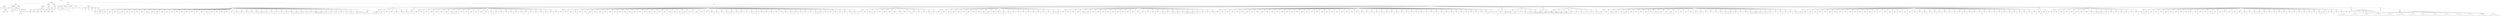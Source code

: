 graph Tree {
	"t0" [label = "TEI"];
	"t1" [label = "teiHeader"];
	"t2" [label = "fileDesc"];
	"t3" [label = "titleStmt"];
	"t4" [label = "title"];
	"t5" [label = "title"];
	"t6" [label = "author"];
	"t7" [label = "persName"];
	"t8" [label = "forename"];
	"t9" [label = "surname"];
	"t10" [label = "publicationStmt"];
	"t11" [label = "publisher"];
	"t12" [label = "idno"];
	"t13" [label = "idno"];
	"t14" [label = "availability"];
	"t15" [label = "licence"];
	"t16" [label = "ab"];
	"t17" [label = "ref"];
	"t18" [label = "sourceDesc"];
	"t19" [label = "bibl"];
	"t20" [label = "name"];
	"t21" [label = "idno"];
	"t22" [label = "idno"];
	"t23" [label = "availability"];
	"t24" [label = "licence"];
	"t25" [label = "ab"];
	"t26" [label = "ref"];
	"t27" [label = "bibl"];
	"t28" [label = "date"];
	"t29" [label = "date"];
	"t30" [label = "idno"];
	"t31" [label = "profileDesc"];
	"t32" [label = "particDesc"];
	"t33" [label = "listPerson"];
	"t34" [label = "person"];
	"t35" [label = "persName"];
	"t36" [label = "person"];
	"t37" [label = "persName"];
	"t38" [label = "person"];
	"t39" [label = "persName"];
	"t40" [label = "person"];
	"t41" [label = "persName"];
	"t42" [label = "person"];
	"t43" [label = "persName"];
	"t44" [label = "person"];
	"t45" [label = "persName"];
	"t46" [label = "person"];
	"t47" [label = "persName"];
	"t48" [label = "textClass"];
	"t49" [label = "keywords"];
	"t50" [label = "term"];
	"t51" [label = "term"];
	"t52" [label = "classCode"];
	"t53" [label = "revisionDesc"];
	"t54" [label = "listChange"];
	"t55" [label = "change"];
	"t56" [label = "text"];
	"t57" [label = "front"];
	"t58" [label = "docTitle"];
	"t59" [label = "titlePart"];
	"t60" [label = "titlePart"];
	"t61" [label = "docDate"];
	"t62" [label = "docAuthor"];
	"t63" [label = "div"];
	"t64" [label = "div"];
	"t65" [label = "head"];
	"t66" [label = "p"];
	"t67" [label = "p"];
	"t68" [label = "p"];
	"t69" [label = "div"];
	"t70" [label = "p"];
	"t71" [label = "div"];
	"t72" [label = "p"];
	"t73" [label = "p"];
	"t74" [label = "performance"];
	"t75" [label = "ab"];
	"t76" [label = "div"];
	"t77" [label = "head"];
	"t78" [label = "p"];
	"t79" [label = "p"];
	"t80" [label = "p"];
	"t81" [label = "p"];
	"t82" [label = "castList"];
	"t83" [label = "head"];
	"t84" [label = "castItem"];
	"t85" [label = "role"];
	"t86" [label = "castItem"];
	"t87" [label = "role"];
	"t88" [label = "castItem"];
	"t89" [label = "role"];
	"t90" [label = "castItem"];
	"t91" [label = "role"];
	"t92" [label = "castItem"];
	"t93" [label = "role"];
	"t94" [label = "body"];
	"t95" [label = "div"];
	"t96" [label = "head"];
	"t97" [label = "div"];
	"t98" [label = "head"];
	"t99" [label = "sp"];
	"t100" [label = "speaker"];
	"t101" [label = "p"];
	"t102" [label = "s"];
	"t103" [label = "s"];
	"t104" [label = "s"];
	"t105" [label = "sp"];
	"t106" [label = "speaker"];
	"t107" [label = "p"];
	"t108" [label = "s"];
	"t109" [label = "s"];
	"t110" [label = "sp"];
	"t111" [label = "speaker"];
	"t112" [label = "p"];
	"t113" [label = "s"];
	"t114" [label = "sp"];
	"t115" [label = "speaker"];
	"t116" [label = "p"];
	"t117" [label = "s"];
	"t118" [label = "sp"];
	"t119" [label = "speaker"];
	"t120" [label = "note"];
	"t121" [label = "p"];
	"t122" [label = "s"];
	"t123" [label = "s"];
	"t124" [label = "s"];
	"t125" [label = "sp"];
	"t126" [label = "speaker"];
	"t127" [label = "p"];
	"t128" [label = "s"];
	"t129" [label = "s"];
	"t130" [label = "sp"];
	"t131" [label = "speaker"];
	"t132" [label = "p"];
	"t133" [label = "s"];
	"t134" [label = "sp"];
	"t135" [label = "speaker"];
	"t136" [label = "p"];
	"t137" [label = "s"];
	"t138" [label = "sp"];
	"t139" [label = "speaker"];
	"t140" [label = "p"];
	"t141" [label = "s"];
	"t142" [label = "sp"];
	"t143" [label = "speaker"];
	"t144" [label = "p"];
	"t145" [label = "s"];
	"t146" [label = "sp"];
	"t147" [label = "speaker"];
	"t148" [label = "p"];
	"t149" [label = "s"];
	"t150" [label = "s"];
	"t151" [label = "s"];
	"t152" [label = "s"];
	"t153" [label = "sp"];
	"t154" [label = "speaker"];
	"t155" [label = "p"];
	"t156" [label = "s"];
	"t157" [label = "s"];
	"t158" [label = "s"];
	"t159" [label = "sp"];
	"t160" [label = "speaker"];
	"t161" [label = "p"];
	"t162" [label = "s"];
	"t163" [label = "sp"];
	"t164" [label = "speaker"];
	"t165" [label = "p"];
	"t166" [label = "s"];
	"t167" [label = "sp"];
	"t168" [label = "speaker"];
	"t169" [label = "p"];
	"t170" [label = "s"];
	"t171" [label = "sp"];
	"t172" [label = "speaker"];
	"t173" [label = "p"];
	"t174" [label = "s"];
	"t175" [label = "sp"];
	"t176" [label = "speaker"];
	"t177" [label = "p"];
	"t178" [label = "s"];
	"t179" [label = "sp"];
	"t180" [label = "speaker"];
	"t181" [label = "p"];
	"t182" [label = "s"];
	"t183" [label = "s"];
	"t184" [label = "sp"];
	"t185" [label = "speaker"];
	"t186" [label = "p"];
	"t187" [label = "s"];
	"t188" [label = "sp"];
	"t189" [label = "speaker"];
	"t190" [label = "p"];
	"t191" [label = "s"];
	"t192" [label = "sp"];
	"t193" [label = "speaker"];
	"t194" [label = "p"];
	"t195" [label = "s"];
	"t196" [label = "sp"];
	"t197" [label = "speaker"];
	"t198" [label = "p"];
	"t199" [label = "s"];
	"t200" [label = "sp"];
	"t201" [label = "speaker"];
	"t202" [label = "p"];
	"t203" [label = "s"];
	"t204" [label = "s"];
	"t205" [label = "s"];
	"t206" [label = "sp"];
	"t207" [label = "speaker"];
	"t208" [label = "p"];
	"t209" [label = "s"];
	"t210" [label = "sp"];
	"t211" [label = "speaker"];
	"t212" [label = "p"];
	"t213" [label = "s"];
	"t214" [label = "sp"];
	"t215" [label = "speaker"];
	"t216" [label = "p"];
	"t217" [label = "s"];
	"t218" [label = "sp"];
	"t219" [label = "speaker"];
	"t220" [label = "p"];
	"t221" [label = "s"];
	"t222" [label = "sp"];
	"t223" [label = "speaker"];
	"t224" [label = "p"];
	"t225" [label = "s"];
	"t226" [label = "sp"];
	"t227" [label = "speaker"];
	"t228" [label = "p"];
	"t229" [label = "s"];
	"t230" [label = "s"];
	"t231" [label = "sp"];
	"t232" [label = "speaker"];
	"t233" [label = "p"];
	"t234" [label = "s"];
	"t235" [label = "sp"];
	"t236" [label = "speaker"];
	"t237" [label = "p"];
	"t238" [label = "s"];
	"t239" [label = "s"];
	"t240" [label = "sp"];
	"t241" [label = "speaker"];
	"t242" [label = "p"];
	"t243" [label = "s"];
	"t244" [label = "sp"];
	"t245" [label = "speaker"];
	"t246" [label = "p"];
	"t247" [label = "s"];
	"t248" [label = "s"];
	"t249" [label = "sp"];
	"t250" [label = "speaker"];
	"t251" [label = "p"];
	"t252" [label = "s"];
	"t253" [label = "s"];
	"t254" [label = "s"];
	"t255" [label = "s"];
	"t256" [label = "s"];
	"t257" [label = "s"];
	"t258" [label = "sp"];
	"t259" [label = "speaker"];
	"t260" [label = "p"];
	"t261" [label = "s"];
	"t262" [label = "sp"];
	"t263" [label = "speaker"];
	"t264" [label = "p"];
	"t265" [label = "s"];
	"t266" [label = "s"];
	"t267" [label = "s"];
	"t268" [label = "sp"];
	"t269" [label = "speaker"];
	"t270" [label = "p"];
	"t271" [label = "s"];
	"t272" [label = "s"];
	"t273" [label = "sp"];
	"t274" [label = "speaker"];
	"t275" [label = "p"];
	"t276" [label = "s"];
	"t277" [label = "s"];
	"t278" [label = "sp"];
	"t279" [label = "speaker"];
	"t280" [label = "p"];
	"t281" [label = "s"];
	"t282" [label = "s"];
	"t283" [label = "sp"];
	"t284" [label = "speaker"];
	"t285" [label = "p"];
	"t286" [label = "s"];
	"t287" [label = "sp"];
	"t288" [label = "speaker"];
	"t289" [label = "p"];
	"t290" [label = "s"];
	"t291" [label = "s"];
	"t292" [label = "s"];
	"t293" [label = "sp"];
	"t294" [label = "speaker"];
	"t295" [label = "p"];
	"t296" [label = "s"];
	"t297" [label = "s"];
	"t298" [label = "s"];
	"t299" [label = "s"];
	"t300" [label = "sp"];
	"t301" [label = "speaker"];
	"t302" [label = "p"];
	"t303" [label = "s"];
	"t304" [label = "s"];
	"t305" [label = "s"];
	"t306" [label = "s"];
	"t307" [label = "sp"];
	"t308" [label = "speaker"];
	"t309" [label = "p"];
	"t310" [label = "s"];
	"t311" [label = "s"];
	"t312" [label = "s"];
	"t313" [label = "s"];
	"t314" [label = "s"];
	"t315" [label = "s"];
	"t316" [label = "sp"];
	"t317" [label = "speaker"];
	"t318" [label = "p"];
	"t319" [label = "s"];
	"t320" [label = "s"];
	"t321" [label = "sp"];
	"t322" [label = "speaker"];
	"t323" [label = "p"];
	"t324" [label = "s"];
	"t325" [label = "sp"];
	"t326" [label = "speaker"];
	"t327" [label = "p"];
	"t328" [label = "s"];
	"t329" [label = "s"];
	"t330" [label = "sp"];
	"t331" [label = "speaker"];
	"t332" [label = "p"];
	"t333" [label = "s"];
	"t334" [label = "s"];
	"t335" [label = "sp"];
	"t336" [label = "speaker"];
	"t337" [label = "p"];
	"t338" [label = "s"];
	"t339" [label = "s"];
	"t340" [label = "sp"];
	"t341" [label = "speaker"];
	"t342" [label = "p"];
	"t343" [label = "s"];
	"t344" [label = "sp"];
	"t345" [label = "speaker"];
	"t346" [label = "p"];
	"t347" [label = "s"];
	"t348" [label = "s"];
	"t349" [label = "sp"];
	"t350" [label = "speaker"];
	"t351" [label = "p"];
	"t352" [label = "s"];
	"t353" [label = "s"];
	"t354" [label = "sp"];
	"t355" [label = "speaker"];
	"t356" [label = "p"];
	"t357" [label = "s"];
	"t358" [label = "s"];
	"t359" [label = "s"];
	"t360" [label = "s"];
	"t361" [label = "s"];
	"t362" [label = "s"];
	"t363" [label = "s"];
	"t364" [label = "s"];
	"t365" [label = "s"];
	"t366" [label = "s"];
	"t367" [label = "sp"];
	"t368" [label = "speaker"];
	"t369" [label = "p"];
	"t370" [label = "s"];
	"t371" [label = "s"];
	"t372" [label = "s"];
	"t373" [label = "s"];
	"t374" [label = "s"];
	"t375" [label = "div"];
	"t376" [label = "head"];
	"t377" [label = "sp"];
	"t378" [label = "speaker"];
	"t379" [label = "p"];
	"t380" [label = "s"];
	"t381" [label = "sp"];
	"t382" [label = "speaker"];
	"t383" [label = "p"];
	"t384" [label = "s"];
	"t385" [label = "sp"];
	"t386" [label = "speaker"];
	"t387" [label = "p"];
	"t388" [label = "s"];
	"t389" [label = "sp"];
	"t390" [label = "speaker"];
	"t391" [label = "p"];
	"t392" [label = "s"];
	"t393" [label = "sp"];
	"t394" [label = "speaker"];
	"t395" [label = "p"];
	"t396" [label = "s"];
	"t397" [label = "sp"];
	"t398" [label = "speaker"];
	"t399" [label = "p"];
	"t400" [label = "s"];
	"t401" [label = "s"];
	"t402" [label = "sp"];
	"t403" [label = "speaker"];
	"t404" [label = "p"];
	"t405" [label = "s"];
	"t406" [label = "s"];
	"t407" [label = "div"];
	"t408" [label = "head"];
	"t409" [label = "sp"];
	"t410" [label = "speaker"];
	"t411" [label = "p"];
	"t412" [label = "s"];
	"t413" [label = "s"];
	"t414" [label = "div"];
	"t415" [label = "head"];
	"t416" [label = "sp"];
	"t417" [label = "speaker"];
	"t418" [label = "p"];
	"t419" [label = "s"];
	"t420" [label = "sp"];
	"t421" [label = "speaker"];
	"t422" [label = "p"];
	"t423" [label = "s"];
	"t424" [label = "sp"];
	"t425" [label = "speaker"];
	"t426" [label = "p"];
	"t427" [label = "s"];
	"t428" [label = "sp"];
	"t429" [label = "speaker"];
	"t430" [label = "p"];
	"t431" [label = "s"];
	"t432" [label = "sp"];
	"t433" [label = "speaker"];
	"t434" [label = "p"];
	"t435" [label = "s"];
	"t436" [label = "sp"];
	"t437" [label = "speaker"];
	"t438" [label = "p"];
	"t439" [label = "s"];
	"t440" [label = "sp"];
	"t441" [label = "speaker"];
	"t442" [label = "p"];
	"t443" [label = "s"];
	"t444" [label = "s"];
	"t445" [label = "sp"];
	"t446" [label = "speaker"];
	"t447" [label = "p"];
	"t448" [label = "s"];
	"t449" [label = "s"];
	"t450" [label = "s"];
	"t451" [label = "s"];
	"t452" [label = "s"];
	"t453" [label = "sp"];
	"t454" [label = "speaker"];
	"t455" [label = "p"];
	"t456" [label = "s"];
	"t457" [label = "sp"];
	"t458" [label = "speaker"];
	"t459" [label = "p"];
	"t460" [label = "s"];
	"t461" [label = "sp"];
	"t462" [label = "speaker"];
	"t463" [label = "p"];
	"t464" [label = "s"];
	"t465" [label = "sp"];
	"t466" [label = "speaker"];
	"t467" [label = "p"];
	"t468" [label = "s"];
	"t469" [label = "sp"];
	"t470" [label = "speaker"];
	"t471" [label = "p"];
	"t472" [label = "s"];
	"t473" [label = "sp"];
	"t474" [label = "speaker"];
	"t475" [label = "p"];
	"t476" [label = "s"];
	"t477" [label = "s"];
	"t478" [label = "sp"];
	"t479" [label = "speaker"];
	"t480" [label = "p"];
	"t481" [label = "s"];
	"t482" [label = "sp"];
	"t483" [label = "speaker"];
	"t484" [label = "p"];
	"t485" [label = "s"];
	"t486" [label = "s"];
	"t487" [label = "s"];
	"t488" [label = "sp"];
	"t489" [label = "speaker"];
	"t490" [label = "p"];
	"t491" [label = "s"];
	"t492" [label = "sp"];
	"t493" [label = "speaker"];
	"t494" [label = "p"];
	"t495" [label = "s"];
	"t496" [label = "sp"];
	"t497" [label = "speaker"];
	"t498" [label = "p"];
	"t499" [label = "s"];
	"t500" [label = "sp"];
	"t501" [label = "speaker"];
	"t502" [label = "p"];
	"t503" [label = "s"];
	"t504" [label = "s"];
	"t505" [label = "sp"];
	"t506" [label = "speaker"];
	"t507" [label = "p"];
	"t508" [label = "s"];
	"t509" [label = "sp"];
	"t510" [label = "speaker"];
	"t511" [label = "p"];
	"t512" [label = "s"];
	"t513" [label = "s"];
	"t514" [label = "sp"];
	"t515" [label = "speaker"];
	"t516" [label = "p"];
	"t517" [label = "s"];
	"t518" [label = "sp"];
	"t519" [label = "speaker"];
	"t520" [label = "p"];
	"t521" [label = "s"];
	"t522" [label = "sp"];
	"t523" [label = "speaker"];
	"t524" [label = "p"];
	"t525" [label = "s"];
	"t526" [label = "sp"];
	"t527" [label = "speaker"];
	"t528" [label = "p"];
	"t529" [label = "s"];
	"t530" [label = "sp"];
	"t531" [label = "speaker"];
	"t532" [label = "p"];
	"t533" [label = "s"];
	"t534" [label = "sp"];
	"t535" [label = "speaker"];
	"t536" [label = "p"];
	"t537" [label = "s"];
	"t538" [label = "sp"];
	"t539" [label = "speaker"];
	"t540" [label = "p"];
	"t541" [label = "s"];
	"t542" [label = "div"];
	"t543" [label = "head"];
	"t544" [label = "sp"];
	"t545" [label = "speaker"];
	"t546" [label = "p"];
	"t547" [label = "s"];
	"t548" [label = "sp"];
	"t549" [label = "speaker"];
	"t550" [label = "p"];
	"t551" [label = "s"];
	"t552" [label = "sp"];
	"t553" [label = "speaker"];
	"t554" [label = "p"];
	"t555" [label = "s"];
	"t556" [label = "stage"];
	"t557" [label = "p"];
	"t558" [label = "s"];
	"t559" [label = "sp"];
	"t560" [label = "speaker"];
	"t561" [label = "p"];
	"t562" [label = "s"];
	"t563" [label = "sp"];
	"t564" [label = "speaker"];
	"t565" [label = "p"];
	"t566" [label = "s"];
	"t567" [label = "s"];
	"t568" [label = "sp"];
	"t569" [label = "speaker"];
	"t570" [label = "p"];
	"t571" [label = "s"];
	"t572" [label = "sp"];
	"t573" [label = "speaker"];
	"t574" [label = "p"];
	"t575" [label = "s"];
	"t576" [label = "sp"];
	"t577" [label = "speaker"];
	"t578" [label = "p"];
	"t579" [label = "s"];
	"t580" [label = "s"];
	"t581" [label = "sp"];
	"t582" [label = "speaker"];
	"t583" [label = "p"];
	"t584" [label = "s"];
	"t585" [label = "sp"];
	"t586" [label = "speaker"];
	"t587" [label = "p"];
	"t588" [label = "s"];
	"t589" [label = "sp"];
	"t590" [label = "speaker"];
	"t591" [label = "p"];
	"t592" [label = "s"];
	"t593" [label = "sp"];
	"t594" [label = "speaker"];
	"t595" [label = "p"];
	"t596" [label = "s"];
	"t597" [label = "sp"];
	"t598" [label = "speaker"];
	"t599" [label = "p"];
	"t600" [label = "s"];
	"t601" [label = "s"];
	"t602" [label = "sp"];
	"t603" [label = "speaker"];
	"t604" [label = "p"];
	"t605" [label = "s"];
	"t606" [label = "s"];
	"t607" [label = "sp"];
	"t608" [label = "speaker"];
	"t609" [label = "p"];
	"t610" [label = "s"];
	"t611" [label = "sp"];
	"t612" [label = "speaker"];
	"t613" [label = "p"];
	"t614" [label = "s"];
	"t615" [label = "sp"];
	"t616" [label = "speaker"];
	"t617" [label = "p"];
	"t618" [label = "s"];
	"t619" [label = "sp"];
	"t620" [label = "speaker"];
	"t621" [label = "p"];
	"t622" [label = "s"];
	"t623" [label = "s"];
	"t624" [label = "sp"];
	"t625" [label = "speaker"];
	"t626" [label = "p"];
	"t627" [label = "s"];
	"t628" [label = "s"];
	"t629" [label = "sp"];
	"t630" [label = "speaker"];
	"t631" [label = "p"];
	"t632" [label = "s"];
	"t633" [label = "sp"];
	"t634" [label = "speaker"];
	"t635" [label = "p"];
	"t636" [label = "s"];
	"t637" [label = "sp"];
	"t638" [label = "speaker"];
	"t639" [label = "p"];
	"t640" [label = "s"];
	"t641" [label = "s"];
	"t642" [label = "sp"];
	"t643" [label = "speaker"];
	"t644" [label = "p"];
	"t645" [label = "s"];
	"t646" [label = "s"];
	"t647" [label = "sp"];
	"t648" [label = "speaker"];
	"t649" [label = "p"];
	"t650" [label = "s"];
	"t651" [label = "s"];
	"t652" [label = "s"];
	"t653" [label = "sp"];
	"t654" [label = "speaker"];
	"t655" [label = "p"];
	"t656" [label = "s"];
	"t657" [label = "s"];
	"t658" [label = "sp"];
	"t659" [label = "speaker"];
	"t660" [label = "note"];
	"t661" [label = "p"];
	"t662" [label = "s"];
	"t663" [label = "s"];
	"t664" [label = "sp"];
	"t665" [label = "speaker"];
	"t666" [label = "p"];
	"t667" [label = "s"];
	"t668" [label = "s"];
	"t669" [label = "sp"];
	"t670" [label = "speaker"];
	"t671" [label = "p"];
	"t672" [label = "s"];
	"t673" [label = "sp"];
	"t674" [label = "speaker"];
	"t675" [label = "p"];
	"t676" [label = "s"];
	"t677" [label = "sp"];
	"t678" [label = "speaker"];
	"t679" [label = "p"];
	"t680" [label = "s"];
	"t681" [label = "sp"];
	"t682" [label = "speaker"];
	"t683" [label = "p"];
	"t684" [label = "s"];
	"t685" [label = "sp"];
	"t686" [label = "speaker"];
	"t687" [label = "p"];
	"t688" [label = "s"];
	"t689" [label = "sp"];
	"t690" [label = "speaker"];
	"t691" [label = "p"];
	"t692" [label = "s"];
	"t693" [label = "s"];
	"t694" [label = "s"];
	"t695" [label = "sp"];
	"t696" [label = "speaker"];
	"t697" [label = "p"];
	"t698" [label = "s"];
	"t699" [label = "sp"];
	"t700" [label = "speaker"];
	"t701" [label = "p"];
	"t702" [label = "s"];
	"t703" [label = "s"];
	"t704" [label = "sp"];
	"t705" [label = "speaker"];
	"t706" [label = "p"];
	"t707" [label = "s"];
	"t708" [label = "sp"];
	"t709" [label = "speaker"];
	"t710" [label = "p"];
	"t711" [label = "s"];
	"t712" [label = "sp"];
	"t713" [label = "speaker"];
	"t714" [label = "p"];
	"t715" [label = "s"];
	"t716" [label = "s"];
	"t717" [label = "s"];
	"t718" [label = "sp"];
	"t719" [label = "speaker"];
	"t720" [label = "p"];
	"t721" [label = "s"];
	"t722" [label = "sp"];
	"t723" [label = "speaker"];
	"t724" [label = "p"];
	"t725" [label = "s"];
	"t726" [label = "sp"];
	"t727" [label = "speaker"];
	"t728" [label = "p"];
	"t729" [label = "s"];
	"t730" [label = "sp"];
	"t731" [label = "speaker"];
	"t732" [label = "p"];
	"t733" [label = "s"];
	"t734" [label = "sp"];
	"t735" [label = "speaker"];
	"t736" [label = "p"];
	"t737" [label = "s"];
	"t738" [label = "stage"];
	"t739" [label = "p"];
	"t740" [label = "s"];
	"t741" [label = "s"];
	"t742" [label = "sp"];
	"t743" [label = "speaker"];
	"t744" [label = "p"];
	"t745" [label = "s"];
	"t746" [label = "sp"];
	"t747" [label = "speaker"];
	"t748" [label = "p"];
	"t749" [label = "s"];
	"t750" [label = "s"];
	"t751" [label = "s"];
	"t752" [label = "sp"];
	"t753" [label = "speaker"];
	"t754" [label = "p"];
	"t755" [label = "s"];
	"t756" [label = "sp"];
	"t757" [label = "speaker"];
	"t758" [label = "p"];
	"t759" [label = "s"];
	"t760" [label = "s"];
	"t761" [label = "sp"];
	"t762" [label = "speaker"];
	"t763" [label = "p"];
	"t764" [label = "s"];
	"t765" [label = "sp"];
	"t766" [label = "speaker"];
	"t767" [label = "p"];
	"t768" [label = "s"];
	"t769" [label = "sp"];
	"t770" [label = "speaker"];
	"t771" [label = "p"];
	"t772" [label = "s"];
	"t773" [label = "s"];
	"t774" [label = "s"];
	"t775" [label = "s"];
	"t776" [label = "sp"];
	"t777" [label = "speaker"];
	"t778" [label = "p"];
	"t779" [label = "s"];
	"t780" [label = "sp"];
	"t781" [label = "speaker"];
	"t782" [label = "p"];
	"t783" [label = "s"];
	"t784" [label = "sp"];
	"t785" [label = "speaker"];
	"t786" [label = "p"];
	"t787" [label = "s"];
	"t788" [label = "stage"];
	"t789" [label = "p"];
	"t790" [label = "s"];
	"t791" [label = "sp"];
	"t792" [label = "speaker"];
	"t793" [label = "p"];
	"t794" [label = "s"];
	"t795" [label = "sp"];
	"t796" [label = "speaker"];
	"t797" [label = "p"];
	"t798" [label = "s"];
	"t799" [label = "sp"];
	"t800" [label = "speaker"];
	"t801" [label = "p"];
	"t802" [label = "s"];
	"t803" [label = "s"];
	"t804" [label = "sp"];
	"t805" [label = "speaker"];
	"t806" [label = "p"];
	"t807" [label = "s"];
	"t808" [label = "s"];
	"t809" [label = "s"];
	"t810" [label = "div"];
	"t811" [label = "head"];
	"t812" [label = "sp"];
	"t813" [label = "speaker"];
	"t814" [label = "p"];
	"t815" [label = "s"];
	"t816" [label = "sp"];
	"t817" [label = "speaker"];
	"t818" [label = "p"];
	"t819" [label = "s"];
	"t820" [label = "sp"];
	"t821" [label = "speaker"];
	"t822" [label = "p"];
	"t823" [label = "s"];
	"t824" [label = "s"];
	"t825" [label = "s"];
	"t826" [label = "sp"];
	"t827" [label = "speaker"];
	"t828" [label = "p"];
	"t829" [label = "s"];
	"t830" [label = "sp"];
	"t831" [label = "speaker"];
	"t832" [label = "p"];
	"t833" [label = "s"];
	"t834" [label = "sp"];
	"t835" [label = "speaker"];
	"t836" [label = "p"];
	"t837" [label = "s"];
	"t838" [label = "sp"];
	"t839" [label = "speaker"];
	"t840" [label = "p"];
	"t841" [label = "s"];
	"t842" [label = "s"];
	"t843" [label = "sp"];
	"t844" [label = "speaker"];
	"t845" [label = "p"];
	"t846" [label = "s"];
	"t847" [label = "sp"];
	"t848" [label = "speaker"];
	"t849" [label = "p"];
	"t850" [label = "s"];
	"t851" [label = "s"];
	"t852" [label = "sp"];
	"t853" [label = "speaker"];
	"t854" [label = "p"];
	"t855" [label = "s"];
	"t856" [label = "stage"];
	"t857" [label = "p"];
	"t858" [label = "s"];
	"t859" [label = "s"];
	"t860" [label = "sp"];
	"t861" [label = "speaker"];
	"t862" [label = "p"];
	"t863" [label = "s"];
	"t864" [label = "sp"];
	"t865" [label = "speaker"];
	"t866" [label = "p"];
	"t867" [label = "s"];
	"t868" [label = "sp"];
	"t869" [label = "speaker"];
	"t870" [label = "p"];
	"t871" [label = "s"];
	"t872" [label = "sp"];
	"t873" [label = "speaker"];
	"t874" [label = "p"];
	"t875" [label = "s"];
	"t876" [label = "s"];
	"t877" [label = "s"];
	"t878" [label = "sp"];
	"t879" [label = "speaker"];
	"t880" [label = "p"];
	"t881" [label = "s"];
	"t882" [label = "div"];
	"t883" [label = "head"];
	"t884" [label = "sp"];
	"t885" [label = "speaker"];
	"t886" [label = "p"];
	"t887" [label = "s"];
	"t888" [label = "s"];
	"t889" [label = "sp"];
	"t890" [label = "speaker"];
	"t891" [label = "p"];
	"t892" [label = "s"];
	"t893" [label = "sp"];
	"t894" [label = "speaker"];
	"t895" [label = "p"];
	"t896" [label = "s"];
	"t897" [label = "s"];
	"t898" [label = "s"];
	"t899" [label = "sp"];
	"t900" [label = "speaker"];
	"t901" [label = "p"];
	"t902" [label = "s"];
	"t903" [label = "sp"];
	"t904" [label = "speaker"];
	"t905" [label = "p"];
	"t906" [label = "s"];
	"t907" [label = "sp"];
	"t908" [label = "speaker"];
	"t909" [label = "p"];
	"t910" [label = "s"];
	"t911" [label = "s"];
	"t912" [label = "sp"];
	"t913" [label = "speaker"];
	"t914" [label = "p"];
	"t915" [label = "s"];
	"t916" [label = "sp"];
	"t917" [label = "speaker"];
	"t918" [label = "p"];
	"t919" [label = "s"];
	"t920" [label = "sp"];
	"t921" [label = "speaker"];
	"t922" [label = "p"];
	"t923" [label = "s"];
	"t924" [label = "sp"];
	"t925" [label = "speaker"];
	"t926" [label = "p"];
	"t927" [label = "s"];
	"t928" [label = "s"];
	"t929" [label = "s"];
	"t930" [label = "s"];
	"t931" [label = "s"];
	"t932" [label = "sp"];
	"t933" [label = "speaker"];
	"t934" [label = "p"];
	"t935" [label = "s"];
	"t936" [label = "sp"];
	"t937" [label = "speaker"];
	"t938" [label = "p"];
	"t939" [label = "s"];
	"t940" [label = "s"];
	"t941" [label = "s"];
	"t942" [label = "sp"];
	"t943" [label = "speaker"];
	"t944" [label = "p"];
	"t945" [label = "s"];
	"t946" [label = "s"];
	"t947" [label = "s"];
	"t948" [label = "sp"];
	"t949" [label = "speaker"];
	"t950" [label = "p"];
	"t951" [label = "s"];
	"t952" [label = "sp"];
	"t953" [label = "speaker"];
	"t954" [label = "p"];
	"t955" [label = "s"];
	"t956" [label = "s"];
	"t957" [label = "s"];
	"t958" [label = "sp"];
	"t959" [label = "speaker"];
	"t960" [label = "p"];
	"t961" [label = "s"];
	"t962" [label = "sp"];
	"t963" [label = "speaker"];
	"t964" [label = "p"];
	"t965" [label = "s"];
	"t966" [label = "sp"];
	"t967" [label = "speaker"];
	"t968" [label = "p"];
	"t969" [label = "s"];
	"t970" [label = "sp"];
	"t971" [label = "speaker"];
	"t972" [label = "p"];
	"t973" [label = "s"];
	"t974" [label = "sp"];
	"t975" [label = "speaker"];
	"t976" [label = "p"];
	"t977" [label = "s"];
	"t978" [label = "sp"];
	"t979" [label = "speaker"];
	"t980" [label = "p"];
	"t981" [label = "s"];
	"t982" [label = "sp"];
	"t983" [label = "speaker"];
	"t984" [label = "p"];
	"t985" [label = "s"];
	"t986" [label = "s"];
	"t987" [label = "sp"];
	"t988" [label = "speaker"];
	"t989" [label = "p"];
	"t990" [label = "s"];
	"t991" [label = "sp"];
	"t992" [label = "speaker"];
	"t993" [label = "p"];
	"t994" [label = "s"];
	"t995" [label = "s"];
	"t996" [label = "s"];
	"t997" [label = "s"];
	"t998" [label = "sp"];
	"t999" [label = "speaker"];
	"t1000" [label = "p"];
	"t1001" [label = "s"];
	"t1002" [label = "div"];
	"t1003" [label = "head"];
	"t1004" [label = "sp"];
	"t1005" [label = "speaker"];
	"t1006" [label = "p"];
	"t1007" [label = "s"];
	"t1008" [label = "sp"];
	"t1009" [label = "speaker"];
	"t1010" [label = "p"];
	"t1011" [label = "s"];
	"t1012" [label = "sp"];
	"t1013" [label = "speaker"];
	"t1014" [label = "p"];
	"t1015" [label = "s"];
	"t1016" [label = "sp"];
	"t1017" [label = "speaker"];
	"t1018" [label = "p"];
	"t1019" [label = "s"];
	"t1020" [label = "sp"];
	"t1021" [label = "speaker"];
	"t1022" [label = "p"];
	"t1023" [label = "s"];
	"t1024" [label = "s"];
	"t1025" [label = "s"];
	"t1026" [label = "s"];
	"t1027" [label = "sp"];
	"t1028" [label = "speaker"];
	"t1029" [label = "p"];
	"t1030" [label = "s"];
	"t1031" [label = "sp"];
	"t1032" [label = "speaker"];
	"t1033" [label = "p"];
	"t1034" [label = "s"];
	"t1035" [label = "s"];
	"t1036" [label = "sp"];
	"t1037" [label = "speaker"];
	"t1038" [label = "p"];
	"t1039" [label = "s"];
	"t1040" [label = "sp"];
	"t1041" [label = "speaker"];
	"t1042" [label = "p"];
	"t1043" [label = "s"];
	"t1044" [label = "sp"];
	"t1045" [label = "speaker"];
	"t1046" [label = "p"];
	"t1047" [label = "s"];
	"t1048" [label = "sp"];
	"t1049" [label = "speaker"];
	"t1050" [label = "p"];
	"t1051" [label = "s"];
	"t1052" [label = "sp"];
	"t1053" [label = "speaker"];
	"t1054" [label = "p"];
	"t1055" [label = "s"];
	"t1056" [label = "sp"];
	"t1057" [label = "speaker"];
	"t1058" [label = "p"];
	"t1059" [label = "s"];
	"t1060" [label = "sp"];
	"t1061" [label = "speaker"];
	"t1062" [label = "p"];
	"t1063" [label = "s"];
	"t1064" [label = "sp"];
	"t1065" [label = "speaker"];
	"t1066" [label = "p"];
	"t1067" [label = "s"];
	"t1068" [label = "sp"];
	"t1069" [label = "speaker"];
	"t1070" [label = "p"];
	"t1071" [label = "s"];
	"t1072" [label = "sp"];
	"t1073" [label = "speaker"];
	"t1074" [label = "p"];
	"t1075" [label = "s"];
	"t1076" [label = "sp"];
	"t1077" [label = "speaker"];
	"t1078" [label = "p"];
	"t1079" [label = "s"];
	"t1080" [label = "sp"];
	"t1081" [label = "speaker"];
	"t1082" [label = "p"];
	"t1083" [label = "s"];
	"t1084" [label = "sp"];
	"t1085" [label = "speaker"];
	"t1086" [label = "p"];
	"t1087" [label = "s"];
	"t1088" [label = "sp"];
	"t1089" [label = "speaker"];
	"t1090" [label = "p"];
	"t1091" [label = "s"];
	"t1092" [label = "s"];
	"t1093" [label = "s"];
	"t1094" [label = "s"];
	"t1095" [label = "sp"];
	"t1096" [label = "speaker"];
	"t1097" [label = "p"];
	"t1098" [label = "s"];
	"t1099" [label = "sp"];
	"t1100" [label = "speaker"];
	"t1101" [label = "p"];
	"t1102" [label = "s"];
	"t1103" [label = "s"];
	"t1104" [label = "s"];
	"t1105" [label = "sp"];
	"t1106" [label = "speaker"];
	"t1107" [label = "p"];
	"t1108" [label = "s"];
	"t1109" [label = "s"];
	"t1110" [label = "s"];
	"t1111" [label = "sp"];
	"t1112" [label = "speaker"];
	"t1113" [label = "p"];
	"t1114" [label = "s"];
	"t1115" [label = "s"];
	"t1116" [label = "s"];
	"t1117" [label = "s"];
	"t1118" [label = "s"];
	"t1119" [label = "s"];
	"t1120" [label = "s"];
	"t1121" [label = "sp"];
	"t1122" [label = "speaker"];
	"t1123" [label = "p"];
	"t1124" [label = "s"];
	"t1125" [label = "sp"];
	"t1126" [label = "speaker"];
	"t1127" [label = "p"];
	"t1128" [label = "s"];
	"t1129" [label = "sp"];
	"t1130" [label = "speaker"];
	"t1131" [label = "p"];
	"t1132" [label = "s"];
	"t1133" [label = "sp"];
	"t1134" [label = "speaker"];
	"t1135" [label = "p"];
	"t1136" [label = "s"];
	"t1137" [label = "sp"];
	"t1138" [label = "speaker"];
	"t1139" [label = "p"];
	"t1140" [label = "s"];
	"t1141" [label = "sp"];
	"t1142" [label = "speaker"];
	"t1143" [label = "p"];
	"t1144" [label = "s"];
	"t1145" [label = "s"];
	"t1146" [label = "div"];
	"t1147" [label = "head"];
	"t1148" [label = "sp"];
	"t1149" [label = "speaker"];
	"t1150" [label = "p"];
	"t1151" [label = "s"];
	"t1152" [label = "sp"];
	"t1153" [label = "speaker"];
	"t1154" [label = "p"];
	"t1155" [label = "s"];
	"t1156" [label = "s"];
	"t1157" [label = "sp"];
	"t1158" [label = "speaker"];
	"t1159" [label = "p"];
	"t1160" [label = "s"];
	"t1161" [label = "sp"];
	"t1162" [label = "speaker"];
	"t1163" [label = "p"];
	"t1164" [label = "s"];
	"t1165" [label = "sp"];
	"t1166" [label = "speaker"];
	"t1167" [label = "p"];
	"t1168" [label = "s"];
	"t1169" [label = "sp"];
	"t1170" [label = "speaker"];
	"t1171" [label = "p"];
	"t1172" [label = "s"];
	"t1173" [label = "s"];
	"t1174" [label = "sp"];
	"t1175" [label = "speaker"];
	"t1176" [label = "p"];
	"t1177" [label = "s"];
	"t1178" [label = "sp"];
	"t1179" [label = "speaker"];
	"t1180" [label = "p"];
	"t1181" [label = "s"];
	"t1182" [label = "sp"];
	"t1183" [label = "speaker"];
	"t1184" [label = "p"];
	"t1185" [label = "s"];
	"t1186" [label = "s"];
	"t1187" [label = "sp"];
	"t1188" [label = "speaker"];
	"t1189" [label = "p"];
	"t1190" [label = "s"];
	"t1191" [label = "sp"];
	"t1192" [label = "speaker"];
	"t1193" [label = "p"];
	"t1194" [label = "s"];
	"t1195" [label = "sp"];
	"t1196" [label = "speaker"];
	"t1197" [label = "p"];
	"t1198" [label = "s"];
	"t1199" [label = "s"];
	"t1200" [label = "sp"];
	"t1201" [label = "speaker"];
	"t1202" [label = "p"];
	"t1203" [label = "s"];
	"t1204" [label = "sp"];
	"t1205" [label = "speaker"];
	"t1206" [label = "p"];
	"t1207" [label = "s"];
	"t1208" [label = "sp"];
	"t1209" [label = "speaker"];
	"t1210" [label = "p"];
	"t1211" [label = "s"];
	"t1212" [label = "sp"];
	"t1213" [label = "speaker"];
	"t1214" [label = "p"];
	"t1215" [label = "s"];
	"t1216" [label = "sp"];
	"t1217" [label = "speaker"];
	"t1218" [label = "p"];
	"t1219" [label = "s"];
	"t1220" [label = "sp"];
	"t1221" [label = "speaker"];
	"t1222" [label = "p"];
	"t1223" [label = "s"];
	"t1224" [label = "sp"];
	"t1225" [label = "speaker"];
	"t1226" [label = "p"];
	"t1227" [label = "s"];
	"t1228" [label = "sp"];
	"t1229" [label = "speaker"];
	"t1230" [label = "p"];
	"t1231" [label = "s"];
	"t1232" [label = "sp"];
	"t1233" [label = "speaker"];
	"t1234" [label = "p"];
	"t1235" [label = "s"];
	"t1236" [label = "sp"];
	"t1237" [label = "speaker"];
	"t1238" [label = "p"];
	"t1239" [label = "s"];
	"t1240" [label = "sp"];
	"t1241" [label = "speaker"];
	"t1242" [label = "p"];
	"t1243" [label = "s"];
	"t1244" [label = "sp"];
	"t1245" [label = "speaker"];
	"t1246" [label = "p"];
	"t1247" [label = "s"];
	"t1248" [label = "sp"];
	"t1249" [label = "speaker"];
	"t1250" [label = "p"];
	"t1251" [label = "s"];
	"t1252" [label = "sp"];
	"t1253" [label = "speaker"];
	"t1254" [label = "p"];
	"t1255" [label = "s"];
	"t1256" [label = "sp"];
	"t1257" [label = "speaker"];
	"t1258" [label = "p"];
	"t1259" [label = "s"];
	"t1260" [label = "sp"];
	"t1261" [label = "speaker"];
	"t1262" [label = "p"];
	"t1263" [label = "s"];
	"t1264" [label = "sp"];
	"t1265" [label = "speaker"];
	"t1266" [label = "p"];
	"t1267" [label = "s"];
	"t1268" [label = "sp"];
	"t1269" [label = "speaker"];
	"t1270" [label = "p"];
	"t1271" [label = "s"];
	"t1272" [label = "sp"];
	"t1273" [label = "speaker"];
	"t1274" [label = "p"];
	"t1275" [label = "s"];
	"t1276" [label = "sp"];
	"t1277" [label = "speaker"];
	"t1278" [label = "p"];
	"t1279" [label = "s"];
	"t1280" [label = "sp"];
	"t1281" [label = "speaker"];
	"t1282" [label = "p"];
	"t1283" [label = "s"];
	"t1284" [label = "sp"];
	"t1285" [label = "speaker"];
	"t1286" [label = "p"];
	"t1287" [label = "s"];
	"t1288" [label = "sp"];
	"t1289" [label = "speaker"];
	"t1290" [label = "p"];
	"t1291" [label = "s"];
	"t1292" [label = "sp"];
	"t1293" [label = "speaker"];
	"t1294" [label = "p"];
	"t1295" [label = "s"];
	"t1296" [label = "sp"];
	"t1297" [label = "speaker"];
	"t1298" [label = "p"];
	"t1299" [label = "s"];
	"t1300" [label = "sp"];
	"t1301" [label = "speaker"];
	"t1302" [label = "p"];
	"t1303" [label = "s"];
	"t1304" [label = "sp"];
	"t1305" [label = "speaker"];
	"t1306" [label = "p"];
	"t1307" [label = "s"];
	"t1308" [label = "sp"];
	"t1309" [label = "speaker"];
	"t1310" [label = "p"];
	"t1311" [label = "s"];
	"t1312" [label = "sp"];
	"t1313" [label = "speaker"];
	"t1314" [label = "p"];
	"t1315" [label = "s"];
	"t1316" [label = "sp"];
	"t1317" [label = "speaker"];
	"t1318" [label = "p"];
	"t1319" [label = "s"];
	"t1320" [label = "sp"];
	"t1321" [label = "speaker"];
	"t1322" [label = "p"];
	"t1323" [label = "s"];
	"t1324" [label = "sp"];
	"t1325" [label = "speaker"];
	"t1326" [label = "p"];
	"t1327" [label = "s"];
	"t1328" [label = "sp"];
	"t1329" [label = "speaker"];
	"t1330" [label = "p"];
	"t1331" [label = "s"];
	"t1332" [label = "sp"];
	"t1333" [label = "speaker"];
	"t1334" [label = "p"];
	"t1335" [label = "s"];
	"t1336" [label = "s"];
	"t1337" [label = "sp"];
	"t1338" [label = "speaker"];
	"t1339" [label = "p"];
	"t1340" [label = "s"];
	"t1341" [label = "sp"];
	"t1342" [label = "speaker"];
	"t1343" [label = "p"];
	"t1344" [label = "s"];
	"t1345" [label = "sp"];
	"t1346" [label = "speaker"];
	"t1347" [label = "p"];
	"t1348" [label = "s"];
	"t1349" [label = "sp"];
	"t1350" [label = "speaker"];
	"t1351" [label = "p"];
	"t1352" [label = "s"];
	"t1353" [label = "sp"];
	"t1354" [label = "speaker"];
	"t1355" [label = "p"];
	"t1356" [label = "s"];
	"t1357" [label = "sp"];
	"t1358" [label = "speaker"];
	"t1359" [label = "p"];
	"t1360" [label = "s"];
	"t1361" [label = "sp"];
	"t1362" [label = "speaker"];
	"t1363" [label = "p"];
	"t1364" [label = "s"];
	"t1365" [label = "sp"];
	"t1366" [label = "speaker"];
	"t1367" [label = "p"];
	"t1368" [label = "s"];
	"t1369" [label = "sp"];
	"t1370" [label = "speaker"];
	"t1371" [label = "p"];
	"t1372" [label = "s"];
	"t1373" [label = "s"];
	"t1374" [label = "sp"];
	"t1375" [label = "speaker"];
	"t1376" [label = "p"];
	"t1377" [label = "s"];
	"t1378" [label = "s"];
	"t1379" [label = "sp"];
	"t1380" [label = "speaker"];
	"t1381" [label = "p"];
	"t1382" [label = "s"];
	"t1383" [label = "stage"];
	"t1384" [label = "p"];
	"t1385" [label = "s"];
	"t1386" [label = "div"];
	"t1387" [label = "head"];
	"t1388" [label = "sp"];
	"t1389" [label = "speaker"];
	"t1390" [label = "p"];
	"t1391" [label = "s"];
	"t1392" [label = "s"];
	"t1393" [label = "s"];
	"t1394" [label = "s"];
	"t1395" [label = "s"];
	"t1396" [label = "s"];
	"t1397" [label = "s"];
	"t1398" [label = "div"];
	"t1399" [label = "head"];
	"t1400" [label = "sp"];
	"t1401" [label = "speaker"];
	"t1402" [label = "p"];
	"t1403" [label = "s"];
	"t1404" [label = "sp"];
	"t1405" [label = "speaker"];
	"t1406" [label = "p"];
	"t1407" [label = "s"];
	"t1408" [label = "s"];
	"t1409" [label = "sp"];
	"t1410" [label = "speaker"];
	"t1411" [label = "p"];
	"t1412" [label = "s"];
	"t1413" [label = "sp"];
	"t1414" [label = "speaker"];
	"t1415" [label = "p"];
	"t1416" [label = "s"];
	"t1417" [label = "sp"];
	"t1418" [label = "speaker"];
	"t1419" [label = "p"];
	"t1420" [label = "s"];
	"t1421" [label = "sp"];
	"t1422" [label = "speaker"];
	"t1423" [label = "p"];
	"t1424" [label = "s"];
	"t1425" [label = "sp"];
	"t1426" [label = "speaker"];
	"t1427" [label = "p"];
	"t1428" [label = "s"];
	"t1429" [label = "s"];
	"t1430" [label = "s"];
	"t1431" [label = "s"];
	"t1432" [label = "div"];
	"t1433" [label = "head"];
	"t1434" [label = "sp"];
	"t1435" [label = "speaker"];
	"t1436" [label = "p"];
	"t1437" [label = "s"];
	"t1438" [label = "s"];
	"t1439" [label = "s"];
	"t1440" [label = "s"];
	"t1441" [label = "s"];
	"t1442" [label = "s"];
	"t1443" [label = "s"];
	"t1444" [label = "s"];
	"t1445" [label = "s"];
	"t1446" [label = "s"];
	"t1447" [label = "s"];
	"t1448" [label = "s"];
	"t1449" [label = "s"];
	"t1450" [label = "s"];
	"t1451" [label = "div"];
	"t1452" [label = "head"];
	"t1453" [label = "sp"];
	"t1454" [label = "speaker"];
	"t1455" [label = "p"];
	"t1456" [label = "s"];
	"t1457" [label = "sp"];
	"t1458" [label = "speaker"];
	"t1459" [label = "p"];
	"t1460" [label = "s"];
	"t1461" [label = "s"];
	"t1462" [label = "sp"];
	"t1463" [label = "speaker"];
	"t1464" [label = "p"];
	"t1465" [label = "s"];
	"t1466" [label = "s"];
	"t1467" [label = "sp"];
	"t1468" [label = "speaker"];
	"t1469" [label = "p"];
	"t1470" [label = "s"];
	"t1471" [label = "sp"];
	"t1472" [label = "speaker"];
	"t1473" [label = "p"];
	"t1474" [label = "s"];
	"t1475" [label = "sp"];
	"t1476" [label = "speaker"];
	"t1477" [label = "p"];
	"t1478" [label = "s"];
	"t1479" [label = "s"];
	"t1480" [label = "sp"];
	"t1481" [label = "speaker"];
	"t1482" [label = "p"];
	"t1483" [label = "s"];
	"t1484" [label = "s"];
	"t1485" [label = "s"];
	"t1486" [label = "sp"];
	"t1487" [label = "speaker"];
	"t1488" [label = "p"];
	"t1489" [label = "s"];
	"t1490" [label = "s"];
	"t1491" [label = "sp"];
	"t1492" [label = "speaker"];
	"t1493" [label = "p"];
	"t1494" [label = "s"];
	"t1495" [label = "s"];
	"t1496" [label = "sp"];
	"t1497" [label = "speaker"];
	"t1498" [label = "p"];
	"t1499" [label = "s"];
	"t1500" [label = "s"];
	"t1501" [label = "s"];
	"t1502" [label = "s"];
	"t1503" [label = "div"];
	"t1504" [label = "head"];
	"t1505" [label = "sp"];
	"t1506" [label = "speaker"];
	"t1507" [label = "p"];
	"t1508" [label = "s"];
	"t1509" [label = "sp"];
	"t1510" [label = "speaker"];
	"t1511" [label = "p"];
	"t1512" [label = "s"];
	"t1513" [label = "sp"];
	"t1514" [label = "speaker"];
	"t1515" [label = "p"];
	"t1516" [label = "s"];
	"t1517" [label = "s"];
	"t1518" [label = "s"];
	"t1519" [label = "s"];
	"t1520" [label = "sp"];
	"t1521" [label = "speaker"];
	"t1522" [label = "p"];
	"t1523" [label = "s"];
	"t1524" [label = "s"];
	"t1525" [label = "sp"];
	"t1526" [label = "speaker"];
	"t1527" [label = "p"];
	"t1528" [label = "s"];
	"t1529" [label = "s"];
	"t1530" [label = "s"];
	"t1531" [label = "sp"];
	"t1532" [label = "speaker"];
	"t1533" [label = "p"];
	"t1534" [label = "s"];
	"t1535" [label = "sp"];
	"t1536" [label = "speaker"];
	"t1537" [label = "p"];
	"t1538" [label = "s"];
	"t1539" [label = "sp"];
	"t1540" [label = "speaker"];
	"t1541" [label = "p"];
	"t1542" [label = "s"];
	"t1543" [label = "sp"];
	"t1544" [label = "speaker"];
	"t1545" [label = "p"];
	"t1546" [label = "s"];
	"t1547" [label = "sp"];
	"t1548" [label = "speaker"];
	"t1549" [label = "p"];
	"t1550" [label = "s"];
	"t1551" [label = "s"];
	"t1552" [label = "sp"];
	"t1553" [label = "speaker"];
	"t1554" [label = "p"];
	"t1555" [label = "s"];
	"t1556" [label = "sp"];
	"t1557" [label = "speaker"];
	"t1558" [label = "p"];
	"t1559" [label = "s"];
	"t1560" [label = "s"];
	"t1561" [label = "s"];
	"t1562" [label = "s"];
	"t1563" [label = "s"];
	"t1564" [label = "sp"];
	"t1565" [label = "speaker"];
	"t1566" [label = "p"];
	"t1567" [label = "s"];
	"t1568" [label = "sp"];
	"t1569" [label = "speaker"];
	"t1570" [label = "p"];
	"t1571" [label = "s"];
	"t1572" [label = "s"];
	"t1573" [label = "s"];
	"t1574" [label = "s"];
	"t1575" [label = "sp"];
	"t1576" [label = "speaker"];
	"t1577" [label = "p"];
	"t1578" [label = "s"];
	"t1579" [label = "sp"];
	"t1580" [label = "speaker"];
	"t1581" [label = "p"];
	"t1582" [label = "s"];
	"t1583" [label = "sp"];
	"t1584" [label = "speaker"];
	"t1585" [label = "p"];
	"t1586" [label = "s"];
	"t1587" [label = "sp"];
	"t1588" [label = "speaker"];
	"t1589" [label = "p"];
	"t1590" [label = "s"];
	"t1591" [label = "sp"];
	"t1592" [label = "speaker"];
	"t1593" [label = "p"];
	"t1594" [label = "s"];
	"t1595" [label = "s"];
	"t1596" [label = "s"];
	"t1597" [label = "sp"];
	"t1598" [label = "speaker"];
	"t1599" [label = "p"];
	"t1600" [label = "s"];
	"t1601" [label = "s"];
	"t1602" [label = "sp"];
	"t1603" [label = "speaker"];
	"t1604" [label = "p"];
	"t1605" [label = "s"];
	"t1606" [label = "sp"];
	"t1607" [label = "speaker"];
	"t1608" [label = "p"];
	"t1609" [label = "s"];
	"t1610" [label = "sp"];
	"t1611" [label = "speaker"];
	"t1612" [label = "p"];
	"t1613" [label = "s"];
	"t1614" [label = "sp"];
	"t1615" [label = "speaker"];
	"t1616" [label = "p"];
	"t1617" [label = "s"];
	"t1618" [label = "sp"];
	"t1619" [label = "speaker"];
	"t1620" [label = "p"];
	"t1621" [label = "s"];
	"t1622" [label = "s"];
	"t1623" [label = "sp"];
	"t1624" [label = "speaker"];
	"t1625" [label = "p"];
	"t1626" [label = "s"];
	"t1627" [label = "s"];
	"t1628" [label = "s"];
	"t1629" [label = "s"];
	"t1630" [label = "s"];
	"t1631" [label = "sp"];
	"t1632" [label = "speaker"];
	"t1633" [label = "p"];
	"t1634" [label = "s"];
	"t1635" [label = "s"];
	"t1636" [label = "sp"];
	"t1637" [label = "speaker"];
	"t1638" [label = "p"];
	"t1639" [label = "s"];
	"t1640" [label = "sp"];
	"t1641" [label = "speaker"];
	"t1642" [label = "p"];
	"t1643" [label = "s"];
	"t1644" [label = "sp"];
	"t1645" [label = "speaker"];
	"t1646" [label = "p"];
	"t1647" [label = "s"];
	"t1648" [label = "sp"];
	"t1649" [label = "speaker"];
	"t1650" [label = "p"];
	"t1651" [label = "s"];
	"t1652" [label = "sp"];
	"t1653" [label = "speaker"];
	"t1654" [label = "p"];
	"t1655" [label = "s"];
	"t1656" [label = "s"];
	"t1657" [label = "s"];
	"t1658" [label = "s"];
	"t1659" [label = "s"];
	"t1660" [label = "s"];
	"t1661" [label = "s"];
	"t1662" [label = "s"];
	"t1663" [label = "sp"];
	"t1664" [label = "speaker"];
	"t1665" [label = "p"];
	"t1666" [label = "s"];
	"t1667" [label = "s"];
	"t1668" [label = "sp"];
	"t1669" [label = "speaker"];
	"t1670" [label = "p"];
	"t1671" [label = "s"];
	"t1672" [label = "sp"];
	"t1673" [label = "speaker"];
	"t1674" [label = "p"];
	"t1675" [label = "s"];
	"t1676" [label = "sp"];
	"t1677" [label = "speaker"];
	"t1678" [label = "p"];
	"t1679" [label = "s"];
	"t1680" [label = "sp"];
	"t1681" [label = "speaker"];
	"t1682" [label = "p"];
	"t1683" [label = "s"];
	"t1684" [label = "s"];
	"t1685" [label = "s"];
	"t1686" [label = "sp"];
	"t1687" [label = "speaker"];
	"t1688" [label = "p"];
	"t1689" [label = "s"];
	"t1690" [label = "sp"];
	"t1691" [label = "speaker"];
	"t1692" [label = "p"];
	"t1693" [label = "s"];
	"t1694" [label = "sp"];
	"t1695" [label = "speaker"];
	"t1696" [label = "p"];
	"t1697" [label = "s"];
	"t1698" [label = "s"];
	"t1699" [label = "div"];
	"t1700" [label = "head"];
	"t1701" [label = "sp"];
	"t1702" [label = "speaker"];
	"t1703" [label = "p"];
	"t1704" [label = "s"];
	"t1705" [label = "s"];
	"t1706" [label = "s"];
	"t1707" [label = "s"];
	"t1708" [label = "s"];
	"t1709" [label = "sp"];
	"t1710" [label = "speaker"];
	"t1711" [label = "p"];
	"t1712" [label = "s"];
	"t1713" [label = "s"];
	"t1714" [label = "sp"];
	"t1715" [label = "speaker"];
	"t1716" [label = "p"];
	"t1717" [label = "s"];
	"t1718" [label = "sp"];
	"t1719" [label = "speaker"];
	"t1720" [label = "p"];
	"t1721" [label = "s"];
	"t1722" [label = "s"];
	"t1723" [label = "sp"];
	"t1724" [label = "speaker"];
	"t1725" [label = "p"];
	"t1726" [label = "s"];
	"t1727" [label = "sp"];
	"t1728" [label = "speaker"];
	"t1729" [label = "p"];
	"t1730" [label = "s"];
	"t1731" [label = "sp"];
	"t1732" [label = "speaker"];
	"t1733" [label = "p"];
	"t1734" [label = "s"];
	"t1735" [label = "sp"];
	"t1736" [label = "speaker"];
	"t1737" [label = "p"];
	"t1738" [label = "s"];
	"t1739" [label = "s"];
	"t1740" [label = "sp"];
	"t1741" [label = "speaker"];
	"t1742" [label = "p"];
	"t1743" [label = "s"];
	"t1744" [label = "sp"];
	"t1745" [label = "speaker"];
	"t1746" [label = "p"];
	"t1747" [label = "s"];
	"t1748" [label = "sp"];
	"t1749" [label = "speaker"];
	"t1750" [label = "p"];
	"t1751" [label = "s"];
	"t1752" [label = "sp"];
	"t1753" [label = "speaker"];
	"t1754" [label = "p"];
	"t1755" [label = "s"];
	"t1756" [label = "sp"];
	"t1757" [label = "speaker"];
	"t1758" [label = "p"];
	"t1759" [label = "s"];
	"t1760" [label = "sp"];
	"t1761" [label = "speaker"];
	"t1762" [label = "p"];
	"t1763" [label = "s"];
	"t1764" [label = "sp"];
	"t1765" [label = "speaker"];
	"t1766" [label = "p"];
	"t1767" [label = "s"];
	"t1768" [label = "s"];
	"t1769" [label = "sp"];
	"t1770" [label = "speaker"];
	"t1771" [label = "p"];
	"t1772" [label = "s"];
	"t1773" [label = "sp"];
	"t1774" [label = "speaker"];
	"t1775" [label = "p"];
	"t1776" [label = "s"];
	"t1777" [label = "sp"];
	"t1778" [label = "speaker"];
	"t1779" [label = "p"];
	"t1780" [label = "s"];
	"t1781" [label = "sp"];
	"t1782" [label = "speaker"];
	"t1783" [label = "p"];
	"t1784" [label = "s"];
	"t1785" [label = "sp"];
	"t1786" [label = "speaker"];
	"t1787" [label = "p"];
	"t1788" [label = "s"];
	"t1789" [label = "sp"];
	"t1790" [label = "speaker"];
	"t1791" [label = "p"];
	"t1792" [label = "s"];
	"t1793" [label = "sp"];
	"t1794" [label = "speaker"];
	"t1795" [label = "p"];
	"t1796" [label = "s"];
	"t1797" [label = "sp"];
	"t1798" [label = "speaker"];
	"t1799" [label = "p"];
	"t1800" [label = "s"];
	"t1801" [label = "sp"];
	"t1802" [label = "speaker"];
	"t1803" [label = "p"];
	"t1804" [label = "s"];
	"t1805" [label = "sp"];
	"t1806" [label = "speaker"];
	"t1807" [label = "p"];
	"t1808" [label = "s"];
	"t1809" [label = "sp"];
	"t1810" [label = "speaker"];
	"t1811" [label = "p"];
	"t1812" [label = "s"];
	"t1813" [label = "s"];
	"t1814" [label = "sp"];
	"t1815" [label = "speaker"];
	"t1816" [label = "p"];
	"t1817" [label = "s"];
	"t1818" [label = "sp"];
	"t1819" [label = "speaker"];
	"t1820" [label = "p"];
	"t1821" [label = "s"];
	"t1822" [label = "s"];
	"t1823" [label = "sp"];
	"t1824" [label = "speaker"];
	"t1825" [label = "p"];
	"t1826" [label = "s"];
	"t1827" [label = "sp"];
	"t1828" [label = "speaker"];
	"t1829" [label = "p"];
	"t1830" [label = "s"];
	"t1831" [label = "sp"];
	"t1832" [label = "speaker"];
	"t1833" [label = "p"];
	"t1834" [label = "s"];
	"t1835" [label = "sp"];
	"t1836" [label = "speaker"];
	"t1837" [label = "p"];
	"t1838" [label = "s"];
	"t1839" [label = "s"];
	"t1840" [label = "sp"];
	"t1841" [label = "speaker"];
	"t1842" [label = "p"];
	"t1843" [label = "s"];
	"t1844" [label = "sp"];
	"t1845" [label = "speaker"];
	"t1846" [label = "p"];
	"t1847" [label = "s"];
	"t1848" [label = "sp"];
	"t1849" [label = "speaker"];
	"t1850" [label = "p"];
	"t1851" [label = "s"];
	"t1852" [label = "sp"];
	"t1853" [label = "speaker"];
	"t1854" [label = "p"];
	"t1855" [label = "s"];
	"t1856" [label = "sp"];
	"t1857" [label = "speaker"];
	"t1858" [label = "p"];
	"t1859" [label = "s"];
	"t1860" [label = "s"];
	"t1861" [label = "sp"];
	"t1862" [label = "speaker"];
	"t1863" [label = "p"];
	"t1864" [label = "s"];
	"t1865" [label = "sp"];
	"t1866" [label = "speaker"];
	"t1867" [label = "p"];
	"t1868" [label = "s"];
	"t1869" [label = "sp"];
	"t1870" [label = "speaker"];
	"t1871" [label = "p"];
	"t1872" [label = "s"];
	"t1873" [label = "sp"];
	"t1874" [label = "speaker"];
	"t1875" [label = "p"];
	"t1876" [label = "s"];
	"t1877" [label = "sp"];
	"t1878" [label = "speaker"];
	"t1879" [label = "p"];
	"t1880" [label = "s"];
	"t1881" [label = "sp"];
	"t1882" [label = "speaker"];
	"t1883" [label = "p"];
	"t1884" [label = "s"];
	"t1885" [label = "s"];
	"t1886" [label = "sp"];
	"t1887" [label = "speaker"];
	"t1888" [label = "p"];
	"t1889" [label = "s"];
	"t1890" [label = "sp"];
	"t1891" [label = "speaker"];
	"t1892" [label = "p"];
	"t1893" [label = "s"];
	"t1894" [label = "sp"];
	"t1895" [label = "speaker"];
	"t1896" [label = "p"];
	"t1897" [label = "s"];
	"t1898" [label = "s"];
	"t1899" [label = "sp"];
	"t1900" [label = "speaker"];
	"t1901" [label = "p"];
	"t1902" [label = "s"];
	"t1903" [label = "sp"];
	"t1904" [label = "speaker"];
	"t1905" [label = "p"];
	"t1906" [label = "s"];
	"t1907" [label = "div"];
	"t1908" [label = "head"];
	"t1909" [label = "sp"];
	"t1910" [label = "speaker"];
	"t1911" [label = "p"];
	"t1912" [label = "s"];
	"t1913" [label = "s"];
	"t1914" [label = "sp"];
	"t1915" [label = "speaker"];
	"t1916" [label = "p"];
	"t1917" [label = "s"];
	"t1918" [label = "stage"];
	"t1919" [label = "div"];
	"t1920" [label = "head"];
	"t1921" [label = "sp"];
	"t1922" [label = "speaker"];
	"t1923" [label = "p"];
	"t1924" [label = "s"];
	"t1925" [label = "sp"];
	"t1926" [label = "speaker"];
	"t1927" [label = "p"];
	"t1928" [label = "s"];
	"t1929" [label = "sp"];
	"t1930" [label = "speaker"];
	"t1931" [label = "p"];
	"t1932" [label = "s"];
	"t1933" [label = "sp"];
	"t1934" [label = "speaker"];
	"t1935" [label = "p"];
	"t1936" [label = "s"];
	"t1937" [label = "sp"];
	"t1938" [label = "speaker"];
	"t1939" [label = "p"];
	"t1940" [label = "s"];
	"t1941" [label = "s"];
	"t1942" [label = "sp"];
	"t1943" [label = "speaker"];
	"t1944" [label = "p"];
	"t1945" [label = "s"];
	"t1946" [label = "sp"];
	"t1947" [label = "speaker"];
	"t1948" [label = "p"];
	"t1949" [label = "s"];
	"t1950" [label = "sp"];
	"t1951" [label = "speaker"];
	"t1952" [label = "p"];
	"t1953" [label = "s"];
	"t1954" [label = "sp"];
	"t1955" [label = "speaker"];
	"t1956" [label = "p"];
	"t1957" [label = "s"];
	"t1958" [label = "sp"];
	"t1959" [label = "speaker"];
	"t1960" [label = "p"];
	"t1961" [label = "s"];
	"t1962" [label = "s"];
	"t1963" [label = "s"];
	"t1964" [label = "s"];
	"t1965" [label = "s"];
	"t1966" [label = "s"];
	"t1967" [label = "sp"];
	"t1968" [label = "speaker"];
	"t1969" [label = "p"];
	"t1970" [label = "s"];
	"t1971" [label = "sp"];
	"t1972" [label = "speaker"];
	"t1973" [label = "p"];
	"t1974" [label = "s"];
	"t1975" [label = "sp"];
	"t1976" [label = "speaker"];
	"t1977" [label = "p"];
	"t1978" [label = "s"];
	"t1979" [label = "sp"];
	"t1980" [label = "speaker"];
	"t1981" [label = "p"];
	"t1982" [label = "s"];
	"t1983" [label = "sp"];
	"t1984" [label = "speaker"];
	"t1985" [label = "p"];
	"t1986" [label = "s"];
	"t1987" [label = "sp"];
	"t1988" [label = "speaker"];
	"t1989" [label = "p"];
	"t1990" [label = "s"];
	"t1991" [label = "sp"];
	"t1992" [label = "speaker"];
	"t1993" [label = "p"];
	"t1994" [label = "s"];
	"t1995" [label = "sp"];
	"t1996" [label = "speaker"];
	"t1997" [label = "p"];
	"t1998" [label = "s"];
	"t1999" [label = "div"];
	"t2000" [label = "head"];
	"t2001" [label = "sp"];
	"t2002" [label = "speaker"];
	"t2003" [label = "p"];
	"t2004" [label = "s"];
	"t2005" [label = "s"];
	"t2006" [label = "s"];
	"t2007" [label = "sp"];
	"t2008" [label = "speaker"];
	"t2009" [label = "p"];
	"t2010" [label = "s"];
	"t2011" [label = "sp"];
	"t2012" [label = "speaker"];
	"t2013" [label = "p"];
	"t2014" [label = "s"];
	"t2015" [label = "sp"];
	"t2016" [label = "speaker"];
	"t2017" [label = "p"];
	"t2018" [label = "s"];
	"t2019" [label = "sp"];
	"t2020" [label = "speaker"];
	"t2021" [label = "p"];
	"t2022" [label = "s"];
	"t2023" [label = "sp"];
	"t2024" [label = "speaker"];
	"t2025" [label = "p"];
	"t2026" [label = "s"];
	"t2027" [label = "sp"];
	"t2028" [label = "speaker"];
	"t2029" [label = "p"];
	"t2030" [label = "s"];
	"t2031" [label = "sp"];
	"t2032" [label = "speaker"];
	"t2033" [label = "p"];
	"t2034" [label = "s"];
	"t2035" [label = "sp"];
	"t2036" [label = "speaker"];
	"t2037" [label = "p"];
	"t2038" [label = "s"];
	"t2039" [label = "sp"];
	"t2040" [label = "speaker"];
	"t2041" [label = "p"];
	"t2042" [label = "s"];
	"t2043" [label = "stage"];
	"t2044" [label = "p"];
	"t2045" [label = "s"];
	"t2046" [label = "sp"];
	"t2047" [label = "speaker"];
	"t2048" [label = "p"];
	"t2049" [label = "s"];
	"t2050" [label = "sp"];
	"t2051" [label = "speaker"];
	"t2052" [label = "p"];
	"t2053" [label = "s"];
	"t2054" [label = "sp"];
	"t2055" [label = "speaker"];
	"t2056" [label = "p"];
	"t2057" [label = "s"];
	"t2058" [label = "sp"];
	"t2059" [label = "speaker"];
	"t2060" [label = "p"];
	"t2061" [label = "s"];
	"t2062" [label = "s"];
	"t2063" [label = "s"];
	"t2064" [label = "sp"];
	"t2065" [label = "speaker"];
	"t2066" [label = "p"];
	"t2067" [label = "s"];
	"t2068" [label = "sp"];
	"t2069" [label = "speaker"];
	"t2070" [label = "p"];
	"t2071" [label = "s"];
	"t2072" [label = "stage"];
	"t2073" [label = "p"];
	"t2074" [label = "s"];
	"t2075" [label = "sp"];
	"t2076" [label = "speaker"];
	"t2077" [label = "p"];
	"t2078" [label = "s"];
	"t2079" [label = "sp"];
	"t2080" [label = "speaker"];
	"t2081" [label = "p"];
	"t2082" [label = "s"];
	"t2083" [label = "s"];
	"t2084" [label = "sp"];
	"t2085" [label = "speaker"];
	"t2086" [label = "p"];
	"t2087" [label = "s"];
	"t2088" [label = "sp"];
	"t2089" [label = "speaker"];
	"t2090" [label = "p"];
	"t2091" [label = "s"];
	"t2092" [label = "sp"];
	"t2093" [label = "speaker"];
	"t2094" [label = "p"];
	"t2095" [label = "s"];
	"t2096" [label = "sp"];
	"t2097" [label = "speaker"];
	"t2098" [label = "p"];
	"t2099" [label = "s"];
	"t2100" [label = "s"];
	"t2101" [label = "s"];
	"t2102" [label = "s"];
	"t2103" [label = "sp"];
	"t2104" [label = "speaker"];
	"t2105" [label = "p"];
	"t2106" [label = "s"];
	"t2107" [label = "s"];
	"t2108" [label = "sp"];
	"t2109" [label = "speaker"];
	"t2110" [label = "p"];
	"t2111" [label = "s"];
	"t2112" [label = "sp"];
	"t2113" [label = "speaker"];
	"t2114" [label = "p"];
	"t2115" [label = "s"];
	"t2116" [label = "sp"];
	"t2117" [label = "speaker"];
	"t2118" [label = "p"];
	"t2119" [label = "s"];
	"t2120" [label = "sp"];
	"t2121" [label = "speaker"];
	"t2122" [label = "p"];
	"t2123" [label = "s"];
	"t2124" [label = "sp"];
	"t2125" [label = "speaker"];
	"t2126" [label = "p"];
	"t2127" [label = "s"];
	"t2128" [label = "sp"];
	"t2129" [label = "speaker"];
	"t2130" [label = "p"];
	"t2131" [label = "s"];
	"t2132" [label = "sp"];
	"t2133" [label = "speaker"];
	"t2134" [label = "p"];
	"t2135" [label = "s"];
	"t2136" [label = "sp"];
	"t2137" [label = "speaker"];
	"t2138" [label = "p"];
	"t2139" [label = "s"];
	"t2140" [label = "sp"];
	"t2141" [label = "speaker"];
	"t2142" [label = "p"];
	"t2143" [label = "s"];
	"t2144" [label = "sp"];
	"t2145" [label = "speaker"];
	"t2146" [label = "p"];
	"t2147" [label = "s"];
	"t2148" [label = "sp"];
	"t2149" [label = "speaker"];
	"t2150" [label = "p"];
	"t2151" [label = "s"];
	"t2152" [label = "sp"];
	"t2153" [label = "speaker"];
	"t2154" [label = "p"];
	"t2155" [label = "s"];
	"t2156" [label = "s"];
	"t2157" [label = "s"];
	"t2158" [label = "s"];
	"t2159" [label = "sp"];
	"t2160" [label = "speaker"];
	"t2161" [label = "p"];
	"t2162" [label = "s"];
	"t2163" [label = "stage"];
	"t2164" [label = "sp"];
	"t2165" [label = "speaker"];
	"t2166" [label = "p"];
	"t2167" [label = "s"];
	"t2168" [label = "sp"];
	"t2169" [label = "speaker"];
	"t2170" [label = "p"];
	"t2171" [label = "s"];
	"t2172" [label = "sp"];
	"t2173" [label = "speaker"];
	"t2174" [label = "p"];
	"t2175" [label = "s"];
	"t2176" [label = "div"];
	"t2177" [label = "head"];
	"t2178" [label = "sp"];
	"t2179" [label = "speaker"];
	"t2180" [label = "stage"];
	"t2181" [label = "l"];
	"t2182" [label = "l"];
	"t2183" [label = "l"];
	"t2184" [label = "l"];
	"t2185" [label = "l"];
	"t2186" [label = "l"];
	"t2187" [label = "stage"];
	"t2188" [label = "stage"];
	"t2189" [label = "l"];
	"t2190" [label = "l"];
	"t2191" [label = "l"];
	"t2192" [label = "l"];
	"t2193" [label = "l"];
	"t2194" [label = "l"];
	"t2195" [label = "div"];
	"t2196" [label = "head"];
	"t2197" [label = "sp"];
	"t2198" [label = "speaker"];
	"t2199" [label = "ab"];
	"t2200" [label = "lg"];
	"t2201" [label = "l"];
	"t2202" [label = "l"];
	"t2203" [label = "l"];
	"t2204" [label = "l"];
	"t2205" [label = "l"];
	"t2206" [label = "l"];
	"t2207" [label = "lg"];
	"t2208" [label = "l"];
	"t2209" [label = "l"];
	"t2210" [label = "l"];
	"t2211" [label = "l"];
	"t2212" [label = "l"];
	"t2213" [label = "l"];
	"t2214" [label = "lg"];
	"t2215" [label = "l"];
	"t2216" [label = "l"];
	"t2217" [label = "l"];
	"t2218" [label = "l"];
	"t2219" [label = "l"];
	"t2220" [label = "l"];
	"t2221" [label = "lg"];
	"t2222" [label = "l"];
	"t2223" [label = "l"];
	"t2224" [label = "l"];
	"t2225" [label = "l"];
	"t2226" [label = "l"];
	"t2227" [label = "l"];
	"t2228" [label = "lg"];
	"t2229" [label = "l"];
	"t2230" [label = "l"];
	"t2231" [label = "l"];
	"t2232" [label = "l"];
	"t2233" [label = "l"];
	"t2234" [label = "l"];
	"t2235" [label = "lg"];
	"t2236" [label = "l"];
	"t2237" [label = "l"];
	"t2238" [label = "l"];
	"t2239" [label = "l"];
	"t2240" [label = "l"];
	"t2241" [label = "l"];
	"t2242" [label = "lg"];
	"t2243" [label = "l"];
	"t2244" [label = "l"];
	"t2245" [label = "l"];
	"t2246" [label = "l"];
	"t2247" [label = "l"];
	"t2248" [label = "l"];
	"t2249" [label = "lg"];
	"t2250" [label = "l"];
	"t2251" [label = "l"];
	"t2252" [label = "l"];
	"t2253" [label = "l"];
	"t2254" [label = "l"];
	"t2255" [label = "l"];
	"t2256" [label = "lg"];
	"t2257" [label = "l"];
	"t2258" [label = "l"];
	"t2259" [label = "l"];
	"t2260" [label = "l"];
	"t2261" [label = "l"];
	"t2262" [label = "l"];
	"t2263" [label = "lg"];
	"t2264" [label = "l"];
	"t2265" [label = "l"];
	"t2266" [label = "l"];
	"t2267" [label = "l"];
	"t2268" [label = "l"];
	"t2269" [label = "l"];
	"t2270" [label = "lg"];
	"t2271" [label = "l"];
	"t2272" [label = "l"];
	"t2273" [label = "l"];
	"t2274" [label = "l"];
	"t2275" [label = "l"];
	"t2276" [label = "l"];
	"t2277" [label = "lg"];
	"t2278" [label = "l"];
	"t2279" [label = "l"];
	"t2280" [label = "l"];
	"t2281" [label = "l"];
	"t2282" [label = "l"];
	"t2283" [label = "l"];
	"t2284" [label = "lg"];
	"t2285" [label = "l"];
	"t2286" [label = "l"];
	"t2287" [label = "l"];
	"t2288" [label = "l"];
	"t2289" [label = "l"];
	"t2290" [label = "l"];
	"t2291" [label = "stage"];
	"t2292" [label = "lg"];
	"t2293" [label = "l"];
	"t2294" [label = "l"];
	"t2295" [label = "l"];
	"t2296" [label = "l"];
	"t2297" [label = "l"];
	"t2298" [label = "l"];
	"t0" -- "t1";
	"t1" -- "t2";
	"t2" -- "t3";
	"t3" -- "t4";
	"t3" -- "t5";
	"t3" -- "t6";
	"t6" -- "t7";
	"t7" -- "t8";
	"t7" -- "t9";
	"t2" -- "t10";
	"t10" -- "t11";
	"t10" -- "t12";
	"t10" -- "t13";
	"t10" -- "t14";
	"t14" -- "t15";
	"t15" -- "t16";
	"t15" -- "t17";
	"t2" -- "t18";
	"t18" -- "t19";
	"t19" -- "t20";
	"t19" -- "t21";
	"t19" -- "t22";
	"t19" -- "t23";
	"t23" -- "t24";
	"t24" -- "t25";
	"t24" -- "t26";
	"t19" -- "t27";
	"t27" -- "t28";
	"t27" -- "t29";
	"t27" -- "t30";
	"t1" -- "t31";
	"t31" -- "t32";
	"t32" -- "t33";
	"t33" -- "t34";
	"t34" -- "t35";
	"t33" -- "t36";
	"t36" -- "t37";
	"t33" -- "t38";
	"t38" -- "t39";
	"t33" -- "t40";
	"t40" -- "t41";
	"t33" -- "t42";
	"t42" -- "t43";
	"t33" -- "t44";
	"t44" -- "t45";
	"t33" -- "t46";
	"t46" -- "t47";
	"t31" -- "t48";
	"t48" -- "t49";
	"t49" -- "t50";
	"t49" -- "t51";
	"t48" -- "t52";
	"t1" -- "t53";
	"t53" -- "t54";
	"t54" -- "t55";
	"t0" -- "t56";
	"t56" -- "t57";
	"t57" -- "t58";
	"t58" -- "t59";
	"t58" -- "t60";
	"t57" -- "t61";
	"t57" -- "t62";
	"t57" -- "t63";
	"t63" -- "t64";
	"t64" -- "t65";
	"t64" -- "t66";
	"t64" -- "t67";
	"t64" -- "t68";
	"t63" -- "t69";
	"t69" -- "t70";
	"t63" -- "t71";
	"t71" -- "t72";
	"t72" -- "t73";
	"t57" -- "t74";
	"t74" -- "t75";
	"t57" -- "t76";
	"t76" -- "t77";
	"t76" -- "t78";
	"t76" -- "t79";
	"t76" -- "t80";
	"t76" -- "t81";
	"t57" -- "t82";
	"t82" -- "t83";
	"t82" -- "t84";
	"t84" -- "t85";
	"t82" -- "t86";
	"t86" -- "t87";
	"t82" -- "t88";
	"t88" -- "t89";
	"t82" -- "t90";
	"t90" -- "t91";
	"t82" -- "t92";
	"t92" -- "t93";
	"t56" -- "t94";
	"t94" -- "t95";
	"t95" -- "t96";
	"t95" -- "t97";
	"t97" -- "t98";
	"t97" -- "t99";
	"t99" -- "t100";
	"t99" -- "t101";
	"t101" -- "t102";
	"t101" -- "t103";
	"t101" -- "t104";
	"t97" -- "t105";
	"t105" -- "t106";
	"t105" -- "t107";
	"t107" -- "t108";
	"t107" -- "t109";
	"t97" -- "t110";
	"t110" -- "t111";
	"t110" -- "t112";
	"t112" -- "t113";
	"t97" -- "t114";
	"t114" -- "t115";
	"t114" -- "t116";
	"t116" -- "t117";
	"t97" -- "t118";
	"t118" -- "t119";
	"t118" -- "t120";
	"t118" -- "t121";
	"t121" -- "t122";
	"t121" -- "t123";
	"t121" -- "t124";
	"t97" -- "t125";
	"t125" -- "t126";
	"t125" -- "t127";
	"t127" -- "t128";
	"t127" -- "t129";
	"t97" -- "t130";
	"t130" -- "t131";
	"t130" -- "t132";
	"t132" -- "t133";
	"t97" -- "t134";
	"t134" -- "t135";
	"t134" -- "t136";
	"t136" -- "t137";
	"t97" -- "t138";
	"t138" -- "t139";
	"t138" -- "t140";
	"t140" -- "t141";
	"t97" -- "t142";
	"t142" -- "t143";
	"t142" -- "t144";
	"t144" -- "t145";
	"t97" -- "t146";
	"t146" -- "t147";
	"t146" -- "t148";
	"t148" -- "t149";
	"t148" -- "t150";
	"t148" -- "t151";
	"t148" -- "t152";
	"t97" -- "t153";
	"t153" -- "t154";
	"t153" -- "t155";
	"t155" -- "t156";
	"t155" -- "t157";
	"t155" -- "t158";
	"t97" -- "t159";
	"t159" -- "t160";
	"t159" -- "t161";
	"t161" -- "t162";
	"t97" -- "t163";
	"t163" -- "t164";
	"t163" -- "t165";
	"t165" -- "t166";
	"t97" -- "t167";
	"t167" -- "t168";
	"t167" -- "t169";
	"t169" -- "t170";
	"t97" -- "t171";
	"t171" -- "t172";
	"t171" -- "t173";
	"t173" -- "t174";
	"t97" -- "t175";
	"t175" -- "t176";
	"t175" -- "t177";
	"t177" -- "t178";
	"t97" -- "t179";
	"t179" -- "t180";
	"t179" -- "t181";
	"t181" -- "t182";
	"t181" -- "t183";
	"t97" -- "t184";
	"t184" -- "t185";
	"t184" -- "t186";
	"t186" -- "t187";
	"t97" -- "t188";
	"t188" -- "t189";
	"t188" -- "t190";
	"t190" -- "t191";
	"t97" -- "t192";
	"t192" -- "t193";
	"t192" -- "t194";
	"t194" -- "t195";
	"t97" -- "t196";
	"t196" -- "t197";
	"t196" -- "t198";
	"t198" -- "t199";
	"t97" -- "t200";
	"t200" -- "t201";
	"t200" -- "t202";
	"t202" -- "t203";
	"t202" -- "t204";
	"t202" -- "t205";
	"t97" -- "t206";
	"t206" -- "t207";
	"t206" -- "t208";
	"t208" -- "t209";
	"t97" -- "t210";
	"t210" -- "t211";
	"t210" -- "t212";
	"t212" -- "t213";
	"t97" -- "t214";
	"t214" -- "t215";
	"t214" -- "t216";
	"t216" -- "t217";
	"t97" -- "t218";
	"t218" -- "t219";
	"t218" -- "t220";
	"t220" -- "t221";
	"t97" -- "t222";
	"t222" -- "t223";
	"t222" -- "t224";
	"t224" -- "t225";
	"t97" -- "t226";
	"t226" -- "t227";
	"t226" -- "t228";
	"t228" -- "t229";
	"t228" -- "t230";
	"t97" -- "t231";
	"t231" -- "t232";
	"t231" -- "t233";
	"t233" -- "t234";
	"t97" -- "t235";
	"t235" -- "t236";
	"t235" -- "t237";
	"t237" -- "t238";
	"t237" -- "t239";
	"t97" -- "t240";
	"t240" -- "t241";
	"t240" -- "t242";
	"t242" -- "t243";
	"t97" -- "t244";
	"t244" -- "t245";
	"t244" -- "t246";
	"t246" -- "t247";
	"t246" -- "t248";
	"t97" -- "t249";
	"t249" -- "t250";
	"t249" -- "t251";
	"t251" -- "t252";
	"t251" -- "t253";
	"t251" -- "t254";
	"t251" -- "t255";
	"t251" -- "t256";
	"t251" -- "t257";
	"t97" -- "t258";
	"t258" -- "t259";
	"t258" -- "t260";
	"t260" -- "t261";
	"t97" -- "t262";
	"t262" -- "t263";
	"t262" -- "t264";
	"t264" -- "t265";
	"t264" -- "t266";
	"t264" -- "t267";
	"t97" -- "t268";
	"t268" -- "t269";
	"t268" -- "t270";
	"t270" -- "t271";
	"t270" -- "t272";
	"t97" -- "t273";
	"t273" -- "t274";
	"t273" -- "t275";
	"t275" -- "t276";
	"t275" -- "t277";
	"t97" -- "t278";
	"t278" -- "t279";
	"t278" -- "t280";
	"t280" -- "t281";
	"t280" -- "t282";
	"t97" -- "t283";
	"t283" -- "t284";
	"t283" -- "t285";
	"t285" -- "t286";
	"t97" -- "t287";
	"t287" -- "t288";
	"t287" -- "t289";
	"t289" -- "t290";
	"t289" -- "t291";
	"t289" -- "t292";
	"t97" -- "t293";
	"t293" -- "t294";
	"t293" -- "t295";
	"t295" -- "t296";
	"t295" -- "t297";
	"t295" -- "t298";
	"t295" -- "t299";
	"t97" -- "t300";
	"t300" -- "t301";
	"t300" -- "t302";
	"t302" -- "t303";
	"t302" -- "t304";
	"t302" -- "t305";
	"t302" -- "t306";
	"t97" -- "t307";
	"t307" -- "t308";
	"t307" -- "t309";
	"t309" -- "t310";
	"t309" -- "t311";
	"t309" -- "t312";
	"t309" -- "t313";
	"t309" -- "t314";
	"t309" -- "t315";
	"t97" -- "t316";
	"t316" -- "t317";
	"t316" -- "t318";
	"t318" -- "t319";
	"t318" -- "t320";
	"t97" -- "t321";
	"t321" -- "t322";
	"t321" -- "t323";
	"t323" -- "t324";
	"t97" -- "t325";
	"t325" -- "t326";
	"t325" -- "t327";
	"t327" -- "t328";
	"t327" -- "t329";
	"t97" -- "t330";
	"t330" -- "t331";
	"t330" -- "t332";
	"t332" -- "t333";
	"t332" -- "t334";
	"t97" -- "t335";
	"t335" -- "t336";
	"t335" -- "t337";
	"t337" -- "t338";
	"t337" -- "t339";
	"t97" -- "t340";
	"t340" -- "t341";
	"t340" -- "t342";
	"t342" -- "t343";
	"t97" -- "t344";
	"t344" -- "t345";
	"t344" -- "t346";
	"t346" -- "t347";
	"t346" -- "t348";
	"t97" -- "t349";
	"t349" -- "t350";
	"t349" -- "t351";
	"t351" -- "t352";
	"t351" -- "t353";
	"t97" -- "t354";
	"t354" -- "t355";
	"t354" -- "t356";
	"t356" -- "t357";
	"t356" -- "t358";
	"t356" -- "t359";
	"t356" -- "t360";
	"t356" -- "t361";
	"t356" -- "t362";
	"t356" -- "t363";
	"t356" -- "t364";
	"t356" -- "t365";
	"t356" -- "t366";
	"t97" -- "t367";
	"t367" -- "t368";
	"t367" -- "t369";
	"t369" -- "t370";
	"t369" -- "t371";
	"t369" -- "t372";
	"t369" -- "t373";
	"t369" -- "t374";
	"t95" -- "t375";
	"t375" -- "t376";
	"t375" -- "t377";
	"t377" -- "t378";
	"t377" -- "t379";
	"t379" -- "t380";
	"t375" -- "t381";
	"t381" -- "t382";
	"t381" -- "t383";
	"t383" -- "t384";
	"t375" -- "t385";
	"t385" -- "t386";
	"t385" -- "t387";
	"t387" -- "t388";
	"t375" -- "t389";
	"t389" -- "t390";
	"t389" -- "t391";
	"t391" -- "t392";
	"t375" -- "t393";
	"t393" -- "t394";
	"t393" -- "t395";
	"t395" -- "t396";
	"t375" -- "t397";
	"t397" -- "t398";
	"t397" -- "t399";
	"t399" -- "t400";
	"t399" -- "t401";
	"t375" -- "t402";
	"t402" -- "t403";
	"t402" -- "t404";
	"t404" -- "t405";
	"t404" -- "t406";
	"t95" -- "t407";
	"t407" -- "t408";
	"t407" -- "t409";
	"t409" -- "t410";
	"t409" -- "t411";
	"t411" -- "t412";
	"t411" -- "t413";
	"t95" -- "t414";
	"t414" -- "t415";
	"t414" -- "t416";
	"t416" -- "t417";
	"t416" -- "t418";
	"t418" -- "t419";
	"t414" -- "t420";
	"t420" -- "t421";
	"t420" -- "t422";
	"t422" -- "t423";
	"t414" -- "t424";
	"t424" -- "t425";
	"t424" -- "t426";
	"t426" -- "t427";
	"t414" -- "t428";
	"t428" -- "t429";
	"t428" -- "t430";
	"t430" -- "t431";
	"t414" -- "t432";
	"t432" -- "t433";
	"t432" -- "t434";
	"t434" -- "t435";
	"t414" -- "t436";
	"t436" -- "t437";
	"t436" -- "t438";
	"t438" -- "t439";
	"t414" -- "t440";
	"t440" -- "t441";
	"t440" -- "t442";
	"t442" -- "t443";
	"t442" -- "t444";
	"t414" -- "t445";
	"t445" -- "t446";
	"t445" -- "t447";
	"t447" -- "t448";
	"t447" -- "t449";
	"t447" -- "t450";
	"t447" -- "t451";
	"t447" -- "t452";
	"t414" -- "t453";
	"t453" -- "t454";
	"t453" -- "t455";
	"t455" -- "t456";
	"t414" -- "t457";
	"t457" -- "t458";
	"t457" -- "t459";
	"t459" -- "t460";
	"t414" -- "t461";
	"t461" -- "t462";
	"t461" -- "t463";
	"t463" -- "t464";
	"t414" -- "t465";
	"t465" -- "t466";
	"t465" -- "t467";
	"t467" -- "t468";
	"t414" -- "t469";
	"t469" -- "t470";
	"t469" -- "t471";
	"t471" -- "t472";
	"t414" -- "t473";
	"t473" -- "t474";
	"t473" -- "t475";
	"t475" -- "t476";
	"t475" -- "t477";
	"t414" -- "t478";
	"t478" -- "t479";
	"t478" -- "t480";
	"t480" -- "t481";
	"t414" -- "t482";
	"t482" -- "t483";
	"t482" -- "t484";
	"t484" -- "t485";
	"t484" -- "t486";
	"t484" -- "t487";
	"t414" -- "t488";
	"t488" -- "t489";
	"t488" -- "t490";
	"t490" -- "t491";
	"t414" -- "t492";
	"t492" -- "t493";
	"t492" -- "t494";
	"t494" -- "t495";
	"t414" -- "t496";
	"t496" -- "t497";
	"t496" -- "t498";
	"t498" -- "t499";
	"t414" -- "t500";
	"t500" -- "t501";
	"t500" -- "t502";
	"t502" -- "t503";
	"t502" -- "t504";
	"t414" -- "t505";
	"t505" -- "t506";
	"t505" -- "t507";
	"t507" -- "t508";
	"t414" -- "t509";
	"t509" -- "t510";
	"t509" -- "t511";
	"t511" -- "t512";
	"t511" -- "t513";
	"t414" -- "t514";
	"t514" -- "t515";
	"t514" -- "t516";
	"t516" -- "t517";
	"t414" -- "t518";
	"t518" -- "t519";
	"t518" -- "t520";
	"t520" -- "t521";
	"t414" -- "t522";
	"t522" -- "t523";
	"t522" -- "t524";
	"t524" -- "t525";
	"t414" -- "t526";
	"t526" -- "t527";
	"t526" -- "t528";
	"t528" -- "t529";
	"t414" -- "t530";
	"t530" -- "t531";
	"t530" -- "t532";
	"t532" -- "t533";
	"t414" -- "t534";
	"t534" -- "t535";
	"t534" -- "t536";
	"t536" -- "t537";
	"t414" -- "t538";
	"t538" -- "t539";
	"t538" -- "t540";
	"t540" -- "t541";
	"t95" -- "t542";
	"t542" -- "t543";
	"t542" -- "t544";
	"t544" -- "t545";
	"t544" -- "t546";
	"t546" -- "t547";
	"t542" -- "t548";
	"t548" -- "t549";
	"t548" -- "t550";
	"t550" -- "t551";
	"t542" -- "t552";
	"t552" -- "t553";
	"t552" -- "t554";
	"t554" -- "t555";
	"t552" -- "t556";
	"t552" -- "t557";
	"t557" -- "t558";
	"t542" -- "t559";
	"t559" -- "t560";
	"t559" -- "t561";
	"t561" -- "t562";
	"t542" -- "t563";
	"t563" -- "t564";
	"t563" -- "t565";
	"t565" -- "t566";
	"t565" -- "t567";
	"t542" -- "t568";
	"t568" -- "t569";
	"t568" -- "t570";
	"t570" -- "t571";
	"t542" -- "t572";
	"t572" -- "t573";
	"t572" -- "t574";
	"t574" -- "t575";
	"t542" -- "t576";
	"t576" -- "t577";
	"t576" -- "t578";
	"t578" -- "t579";
	"t578" -- "t580";
	"t542" -- "t581";
	"t581" -- "t582";
	"t581" -- "t583";
	"t583" -- "t584";
	"t542" -- "t585";
	"t585" -- "t586";
	"t585" -- "t587";
	"t587" -- "t588";
	"t542" -- "t589";
	"t589" -- "t590";
	"t589" -- "t591";
	"t591" -- "t592";
	"t542" -- "t593";
	"t593" -- "t594";
	"t593" -- "t595";
	"t595" -- "t596";
	"t542" -- "t597";
	"t597" -- "t598";
	"t597" -- "t599";
	"t599" -- "t600";
	"t599" -- "t601";
	"t542" -- "t602";
	"t602" -- "t603";
	"t602" -- "t604";
	"t604" -- "t605";
	"t604" -- "t606";
	"t542" -- "t607";
	"t607" -- "t608";
	"t607" -- "t609";
	"t609" -- "t610";
	"t542" -- "t611";
	"t611" -- "t612";
	"t611" -- "t613";
	"t613" -- "t614";
	"t542" -- "t615";
	"t615" -- "t616";
	"t615" -- "t617";
	"t617" -- "t618";
	"t542" -- "t619";
	"t619" -- "t620";
	"t619" -- "t621";
	"t621" -- "t622";
	"t621" -- "t623";
	"t542" -- "t624";
	"t624" -- "t625";
	"t624" -- "t626";
	"t626" -- "t627";
	"t626" -- "t628";
	"t542" -- "t629";
	"t629" -- "t630";
	"t629" -- "t631";
	"t631" -- "t632";
	"t542" -- "t633";
	"t633" -- "t634";
	"t633" -- "t635";
	"t635" -- "t636";
	"t542" -- "t637";
	"t637" -- "t638";
	"t637" -- "t639";
	"t639" -- "t640";
	"t639" -- "t641";
	"t542" -- "t642";
	"t642" -- "t643";
	"t642" -- "t644";
	"t644" -- "t645";
	"t644" -- "t646";
	"t542" -- "t647";
	"t647" -- "t648";
	"t647" -- "t649";
	"t649" -- "t650";
	"t649" -- "t651";
	"t649" -- "t652";
	"t542" -- "t653";
	"t653" -- "t654";
	"t653" -- "t655";
	"t655" -- "t656";
	"t655" -- "t657";
	"t542" -- "t658";
	"t658" -- "t659";
	"t658" -- "t660";
	"t658" -- "t661";
	"t661" -- "t662";
	"t661" -- "t663";
	"t542" -- "t664";
	"t664" -- "t665";
	"t664" -- "t666";
	"t666" -- "t667";
	"t666" -- "t668";
	"t542" -- "t669";
	"t669" -- "t670";
	"t669" -- "t671";
	"t671" -- "t672";
	"t542" -- "t673";
	"t673" -- "t674";
	"t673" -- "t675";
	"t675" -- "t676";
	"t542" -- "t677";
	"t677" -- "t678";
	"t677" -- "t679";
	"t679" -- "t680";
	"t542" -- "t681";
	"t681" -- "t682";
	"t681" -- "t683";
	"t683" -- "t684";
	"t542" -- "t685";
	"t685" -- "t686";
	"t685" -- "t687";
	"t687" -- "t688";
	"t542" -- "t689";
	"t689" -- "t690";
	"t689" -- "t691";
	"t691" -- "t692";
	"t691" -- "t693";
	"t691" -- "t694";
	"t542" -- "t695";
	"t695" -- "t696";
	"t695" -- "t697";
	"t697" -- "t698";
	"t542" -- "t699";
	"t699" -- "t700";
	"t699" -- "t701";
	"t701" -- "t702";
	"t701" -- "t703";
	"t542" -- "t704";
	"t704" -- "t705";
	"t704" -- "t706";
	"t706" -- "t707";
	"t542" -- "t708";
	"t708" -- "t709";
	"t708" -- "t710";
	"t710" -- "t711";
	"t542" -- "t712";
	"t712" -- "t713";
	"t712" -- "t714";
	"t714" -- "t715";
	"t714" -- "t716";
	"t714" -- "t717";
	"t542" -- "t718";
	"t718" -- "t719";
	"t718" -- "t720";
	"t720" -- "t721";
	"t542" -- "t722";
	"t722" -- "t723";
	"t722" -- "t724";
	"t724" -- "t725";
	"t542" -- "t726";
	"t726" -- "t727";
	"t726" -- "t728";
	"t728" -- "t729";
	"t542" -- "t730";
	"t730" -- "t731";
	"t730" -- "t732";
	"t732" -- "t733";
	"t542" -- "t734";
	"t734" -- "t735";
	"t734" -- "t736";
	"t736" -- "t737";
	"t734" -- "t738";
	"t734" -- "t739";
	"t739" -- "t740";
	"t739" -- "t741";
	"t542" -- "t742";
	"t742" -- "t743";
	"t742" -- "t744";
	"t744" -- "t745";
	"t542" -- "t746";
	"t746" -- "t747";
	"t746" -- "t748";
	"t748" -- "t749";
	"t748" -- "t750";
	"t748" -- "t751";
	"t542" -- "t752";
	"t752" -- "t753";
	"t752" -- "t754";
	"t754" -- "t755";
	"t542" -- "t756";
	"t756" -- "t757";
	"t756" -- "t758";
	"t758" -- "t759";
	"t758" -- "t760";
	"t542" -- "t761";
	"t761" -- "t762";
	"t761" -- "t763";
	"t763" -- "t764";
	"t542" -- "t765";
	"t765" -- "t766";
	"t765" -- "t767";
	"t767" -- "t768";
	"t542" -- "t769";
	"t769" -- "t770";
	"t769" -- "t771";
	"t771" -- "t772";
	"t771" -- "t773";
	"t771" -- "t774";
	"t771" -- "t775";
	"t542" -- "t776";
	"t776" -- "t777";
	"t776" -- "t778";
	"t778" -- "t779";
	"t542" -- "t780";
	"t780" -- "t781";
	"t780" -- "t782";
	"t782" -- "t783";
	"t542" -- "t784";
	"t784" -- "t785";
	"t784" -- "t786";
	"t786" -- "t787";
	"t784" -- "t788";
	"t784" -- "t789";
	"t789" -- "t790";
	"t542" -- "t791";
	"t791" -- "t792";
	"t791" -- "t793";
	"t793" -- "t794";
	"t542" -- "t795";
	"t795" -- "t796";
	"t795" -- "t797";
	"t797" -- "t798";
	"t542" -- "t799";
	"t799" -- "t800";
	"t799" -- "t801";
	"t801" -- "t802";
	"t801" -- "t803";
	"t542" -- "t804";
	"t804" -- "t805";
	"t804" -- "t806";
	"t806" -- "t807";
	"t806" -- "t808";
	"t806" -- "t809";
	"t95" -- "t810";
	"t810" -- "t811";
	"t810" -- "t812";
	"t812" -- "t813";
	"t812" -- "t814";
	"t814" -- "t815";
	"t810" -- "t816";
	"t816" -- "t817";
	"t816" -- "t818";
	"t818" -- "t819";
	"t810" -- "t820";
	"t820" -- "t821";
	"t820" -- "t822";
	"t822" -- "t823";
	"t822" -- "t824";
	"t822" -- "t825";
	"t810" -- "t826";
	"t826" -- "t827";
	"t826" -- "t828";
	"t828" -- "t829";
	"t810" -- "t830";
	"t830" -- "t831";
	"t830" -- "t832";
	"t832" -- "t833";
	"t810" -- "t834";
	"t834" -- "t835";
	"t834" -- "t836";
	"t836" -- "t837";
	"t810" -- "t838";
	"t838" -- "t839";
	"t838" -- "t840";
	"t840" -- "t841";
	"t840" -- "t842";
	"t810" -- "t843";
	"t843" -- "t844";
	"t843" -- "t845";
	"t845" -- "t846";
	"t810" -- "t847";
	"t847" -- "t848";
	"t847" -- "t849";
	"t849" -- "t850";
	"t849" -- "t851";
	"t810" -- "t852";
	"t852" -- "t853";
	"t852" -- "t854";
	"t854" -- "t855";
	"t852" -- "t856";
	"t852" -- "t857";
	"t857" -- "t858";
	"t857" -- "t859";
	"t810" -- "t860";
	"t860" -- "t861";
	"t860" -- "t862";
	"t862" -- "t863";
	"t810" -- "t864";
	"t864" -- "t865";
	"t864" -- "t866";
	"t866" -- "t867";
	"t810" -- "t868";
	"t868" -- "t869";
	"t868" -- "t870";
	"t870" -- "t871";
	"t810" -- "t872";
	"t872" -- "t873";
	"t872" -- "t874";
	"t874" -- "t875";
	"t874" -- "t876";
	"t874" -- "t877";
	"t810" -- "t878";
	"t878" -- "t879";
	"t878" -- "t880";
	"t880" -- "t881";
	"t95" -- "t882";
	"t882" -- "t883";
	"t882" -- "t884";
	"t884" -- "t885";
	"t884" -- "t886";
	"t886" -- "t887";
	"t886" -- "t888";
	"t882" -- "t889";
	"t889" -- "t890";
	"t889" -- "t891";
	"t891" -- "t892";
	"t882" -- "t893";
	"t893" -- "t894";
	"t893" -- "t895";
	"t895" -- "t896";
	"t895" -- "t897";
	"t895" -- "t898";
	"t882" -- "t899";
	"t899" -- "t900";
	"t899" -- "t901";
	"t901" -- "t902";
	"t882" -- "t903";
	"t903" -- "t904";
	"t903" -- "t905";
	"t905" -- "t906";
	"t882" -- "t907";
	"t907" -- "t908";
	"t907" -- "t909";
	"t909" -- "t910";
	"t909" -- "t911";
	"t882" -- "t912";
	"t912" -- "t913";
	"t912" -- "t914";
	"t914" -- "t915";
	"t882" -- "t916";
	"t916" -- "t917";
	"t916" -- "t918";
	"t918" -- "t919";
	"t882" -- "t920";
	"t920" -- "t921";
	"t920" -- "t922";
	"t922" -- "t923";
	"t882" -- "t924";
	"t924" -- "t925";
	"t924" -- "t926";
	"t926" -- "t927";
	"t926" -- "t928";
	"t926" -- "t929";
	"t926" -- "t930";
	"t926" -- "t931";
	"t882" -- "t932";
	"t932" -- "t933";
	"t932" -- "t934";
	"t934" -- "t935";
	"t882" -- "t936";
	"t936" -- "t937";
	"t936" -- "t938";
	"t938" -- "t939";
	"t938" -- "t940";
	"t938" -- "t941";
	"t882" -- "t942";
	"t942" -- "t943";
	"t942" -- "t944";
	"t944" -- "t945";
	"t944" -- "t946";
	"t944" -- "t947";
	"t882" -- "t948";
	"t948" -- "t949";
	"t948" -- "t950";
	"t950" -- "t951";
	"t882" -- "t952";
	"t952" -- "t953";
	"t952" -- "t954";
	"t954" -- "t955";
	"t954" -- "t956";
	"t954" -- "t957";
	"t882" -- "t958";
	"t958" -- "t959";
	"t958" -- "t960";
	"t960" -- "t961";
	"t882" -- "t962";
	"t962" -- "t963";
	"t962" -- "t964";
	"t964" -- "t965";
	"t882" -- "t966";
	"t966" -- "t967";
	"t966" -- "t968";
	"t968" -- "t969";
	"t882" -- "t970";
	"t970" -- "t971";
	"t970" -- "t972";
	"t972" -- "t973";
	"t882" -- "t974";
	"t974" -- "t975";
	"t974" -- "t976";
	"t976" -- "t977";
	"t882" -- "t978";
	"t978" -- "t979";
	"t978" -- "t980";
	"t980" -- "t981";
	"t882" -- "t982";
	"t982" -- "t983";
	"t982" -- "t984";
	"t984" -- "t985";
	"t984" -- "t986";
	"t882" -- "t987";
	"t987" -- "t988";
	"t987" -- "t989";
	"t989" -- "t990";
	"t882" -- "t991";
	"t991" -- "t992";
	"t991" -- "t993";
	"t993" -- "t994";
	"t993" -- "t995";
	"t993" -- "t996";
	"t993" -- "t997";
	"t882" -- "t998";
	"t998" -- "t999";
	"t998" -- "t1000";
	"t1000" -- "t1001";
	"t95" -- "t1002";
	"t1002" -- "t1003";
	"t1002" -- "t1004";
	"t1004" -- "t1005";
	"t1004" -- "t1006";
	"t1006" -- "t1007";
	"t1002" -- "t1008";
	"t1008" -- "t1009";
	"t1008" -- "t1010";
	"t1010" -- "t1011";
	"t1002" -- "t1012";
	"t1012" -- "t1013";
	"t1012" -- "t1014";
	"t1014" -- "t1015";
	"t1002" -- "t1016";
	"t1016" -- "t1017";
	"t1016" -- "t1018";
	"t1018" -- "t1019";
	"t1002" -- "t1020";
	"t1020" -- "t1021";
	"t1020" -- "t1022";
	"t1022" -- "t1023";
	"t1022" -- "t1024";
	"t1022" -- "t1025";
	"t1022" -- "t1026";
	"t1002" -- "t1027";
	"t1027" -- "t1028";
	"t1027" -- "t1029";
	"t1029" -- "t1030";
	"t1002" -- "t1031";
	"t1031" -- "t1032";
	"t1031" -- "t1033";
	"t1033" -- "t1034";
	"t1033" -- "t1035";
	"t1002" -- "t1036";
	"t1036" -- "t1037";
	"t1036" -- "t1038";
	"t1038" -- "t1039";
	"t1002" -- "t1040";
	"t1040" -- "t1041";
	"t1040" -- "t1042";
	"t1042" -- "t1043";
	"t1002" -- "t1044";
	"t1044" -- "t1045";
	"t1044" -- "t1046";
	"t1046" -- "t1047";
	"t1002" -- "t1048";
	"t1048" -- "t1049";
	"t1048" -- "t1050";
	"t1050" -- "t1051";
	"t1002" -- "t1052";
	"t1052" -- "t1053";
	"t1052" -- "t1054";
	"t1054" -- "t1055";
	"t1002" -- "t1056";
	"t1056" -- "t1057";
	"t1056" -- "t1058";
	"t1058" -- "t1059";
	"t1002" -- "t1060";
	"t1060" -- "t1061";
	"t1060" -- "t1062";
	"t1062" -- "t1063";
	"t1002" -- "t1064";
	"t1064" -- "t1065";
	"t1064" -- "t1066";
	"t1066" -- "t1067";
	"t1002" -- "t1068";
	"t1068" -- "t1069";
	"t1068" -- "t1070";
	"t1070" -- "t1071";
	"t1002" -- "t1072";
	"t1072" -- "t1073";
	"t1072" -- "t1074";
	"t1074" -- "t1075";
	"t1002" -- "t1076";
	"t1076" -- "t1077";
	"t1076" -- "t1078";
	"t1078" -- "t1079";
	"t1002" -- "t1080";
	"t1080" -- "t1081";
	"t1080" -- "t1082";
	"t1082" -- "t1083";
	"t1002" -- "t1084";
	"t1084" -- "t1085";
	"t1084" -- "t1086";
	"t1086" -- "t1087";
	"t1002" -- "t1088";
	"t1088" -- "t1089";
	"t1088" -- "t1090";
	"t1090" -- "t1091";
	"t1090" -- "t1092";
	"t1090" -- "t1093";
	"t1090" -- "t1094";
	"t1002" -- "t1095";
	"t1095" -- "t1096";
	"t1095" -- "t1097";
	"t1097" -- "t1098";
	"t1002" -- "t1099";
	"t1099" -- "t1100";
	"t1099" -- "t1101";
	"t1101" -- "t1102";
	"t1101" -- "t1103";
	"t1101" -- "t1104";
	"t1002" -- "t1105";
	"t1105" -- "t1106";
	"t1105" -- "t1107";
	"t1107" -- "t1108";
	"t1107" -- "t1109";
	"t1107" -- "t1110";
	"t1002" -- "t1111";
	"t1111" -- "t1112";
	"t1111" -- "t1113";
	"t1113" -- "t1114";
	"t1113" -- "t1115";
	"t1113" -- "t1116";
	"t1113" -- "t1117";
	"t1113" -- "t1118";
	"t1113" -- "t1119";
	"t1113" -- "t1120";
	"t1002" -- "t1121";
	"t1121" -- "t1122";
	"t1121" -- "t1123";
	"t1123" -- "t1124";
	"t1002" -- "t1125";
	"t1125" -- "t1126";
	"t1125" -- "t1127";
	"t1127" -- "t1128";
	"t1002" -- "t1129";
	"t1129" -- "t1130";
	"t1129" -- "t1131";
	"t1131" -- "t1132";
	"t1002" -- "t1133";
	"t1133" -- "t1134";
	"t1133" -- "t1135";
	"t1135" -- "t1136";
	"t1002" -- "t1137";
	"t1137" -- "t1138";
	"t1137" -- "t1139";
	"t1139" -- "t1140";
	"t1002" -- "t1141";
	"t1141" -- "t1142";
	"t1141" -- "t1143";
	"t1143" -- "t1144";
	"t1143" -- "t1145";
	"t95" -- "t1146";
	"t1146" -- "t1147";
	"t1146" -- "t1148";
	"t1148" -- "t1149";
	"t1148" -- "t1150";
	"t1150" -- "t1151";
	"t1146" -- "t1152";
	"t1152" -- "t1153";
	"t1152" -- "t1154";
	"t1154" -- "t1155";
	"t1154" -- "t1156";
	"t1146" -- "t1157";
	"t1157" -- "t1158";
	"t1157" -- "t1159";
	"t1159" -- "t1160";
	"t1146" -- "t1161";
	"t1161" -- "t1162";
	"t1161" -- "t1163";
	"t1163" -- "t1164";
	"t1146" -- "t1165";
	"t1165" -- "t1166";
	"t1165" -- "t1167";
	"t1167" -- "t1168";
	"t1146" -- "t1169";
	"t1169" -- "t1170";
	"t1169" -- "t1171";
	"t1171" -- "t1172";
	"t1171" -- "t1173";
	"t1146" -- "t1174";
	"t1174" -- "t1175";
	"t1174" -- "t1176";
	"t1176" -- "t1177";
	"t1146" -- "t1178";
	"t1178" -- "t1179";
	"t1178" -- "t1180";
	"t1180" -- "t1181";
	"t1146" -- "t1182";
	"t1182" -- "t1183";
	"t1182" -- "t1184";
	"t1184" -- "t1185";
	"t1184" -- "t1186";
	"t1146" -- "t1187";
	"t1187" -- "t1188";
	"t1187" -- "t1189";
	"t1189" -- "t1190";
	"t1146" -- "t1191";
	"t1191" -- "t1192";
	"t1191" -- "t1193";
	"t1193" -- "t1194";
	"t1146" -- "t1195";
	"t1195" -- "t1196";
	"t1195" -- "t1197";
	"t1197" -- "t1198";
	"t1197" -- "t1199";
	"t1146" -- "t1200";
	"t1200" -- "t1201";
	"t1200" -- "t1202";
	"t1202" -- "t1203";
	"t1146" -- "t1204";
	"t1204" -- "t1205";
	"t1204" -- "t1206";
	"t1206" -- "t1207";
	"t1146" -- "t1208";
	"t1208" -- "t1209";
	"t1208" -- "t1210";
	"t1210" -- "t1211";
	"t1146" -- "t1212";
	"t1212" -- "t1213";
	"t1212" -- "t1214";
	"t1214" -- "t1215";
	"t1146" -- "t1216";
	"t1216" -- "t1217";
	"t1216" -- "t1218";
	"t1218" -- "t1219";
	"t1146" -- "t1220";
	"t1220" -- "t1221";
	"t1220" -- "t1222";
	"t1222" -- "t1223";
	"t1146" -- "t1224";
	"t1224" -- "t1225";
	"t1224" -- "t1226";
	"t1226" -- "t1227";
	"t1146" -- "t1228";
	"t1228" -- "t1229";
	"t1228" -- "t1230";
	"t1230" -- "t1231";
	"t1146" -- "t1232";
	"t1232" -- "t1233";
	"t1232" -- "t1234";
	"t1234" -- "t1235";
	"t1146" -- "t1236";
	"t1236" -- "t1237";
	"t1236" -- "t1238";
	"t1238" -- "t1239";
	"t1146" -- "t1240";
	"t1240" -- "t1241";
	"t1240" -- "t1242";
	"t1242" -- "t1243";
	"t1146" -- "t1244";
	"t1244" -- "t1245";
	"t1244" -- "t1246";
	"t1246" -- "t1247";
	"t1146" -- "t1248";
	"t1248" -- "t1249";
	"t1248" -- "t1250";
	"t1250" -- "t1251";
	"t1146" -- "t1252";
	"t1252" -- "t1253";
	"t1252" -- "t1254";
	"t1254" -- "t1255";
	"t1146" -- "t1256";
	"t1256" -- "t1257";
	"t1256" -- "t1258";
	"t1258" -- "t1259";
	"t1146" -- "t1260";
	"t1260" -- "t1261";
	"t1260" -- "t1262";
	"t1262" -- "t1263";
	"t1146" -- "t1264";
	"t1264" -- "t1265";
	"t1264" -- "t1266";
	"t1266" -- "t1267";
	"t1146" -- "t1268";
	"t1268" -- "t1269";
	"t1268" -- "t1270";
	"t1270" -- "t1271";
	"t1146" -- "t1272";
	"t1272" -- "t1273";
	"t1272" -- "t1274";
	"t1274" -- "t1275";
	"t1146" -- "t1276";
	"t1276" -- "t1277";
	"t1276" -- "t1278";
	"t1278" -- "t1279";
	"t1146" -- "t1280";
	"t1280" -- "t1281";
	"t1280" -- "t1282";
	"t1282" -- "t1283";
	"t1146" -- "t1284";
	"t1284" -- "t1285";
	"t1284" -- "t1286";
	"t1286" -- "t1287";
	"t1146" -- "t1288";
	"t1288" -- "t1289";
	"t1288" -- "t1290";
	"t1290" -- "t1291";
	"t1146" -- "t1292";
	"t1292" -- "t1293";
	"t1292" -- "t1294";
	"t1294" -- "t1295";
	"t1146" -- "t1296";
	"t1296" -- "t1297";
	"t1296" -- "t1298";
	"t1298" -- "t1299";
	"t1146" -- "t1300";
	"t1300" -- "t1301";
	"t1300" -- "t1302";
	"t1302" -- "t1303";
	"t1146" -- "t1304";
	"t1304" -- "t1305";
	"t1304" -- "t1306";
	"t1306" -- "t1307";
	"t1146" -- "t1308";
	"t1308" -- "t1309";
	"t1308" -- "t1310";
	"t1310" -- "t1311";
	"t1146" -- "t1312";
	"t1312" -- "t1313";
	"t1312" -- "t1314";
	"t1314" -- "t1315";
	"t1146" -- "t1316";
	"t1316" -- "t1317";
	"t1316" -- "t1318";
	"t1318" -- "t1319";
	"t1146" -- "t1320";
	"t1320" -- "t1321";
	"t1320" -- "t1322";
	"t1322" -- "t1323";
	"t1146" -- "t1324";
	"t1324" -- "t1325";
	"t1324" -- "t1326";
	"t1326" -- "t1327";
	"t1146" -- "t1328";
	"t1328" -- "t1329";
	"t1328" -- "t1330";
	"t1330" -- "t1331";
	"t1146" -- "t1332";
	"t1332" -- "t1333";
	"t1332" -- "t1334";
	"t1334" -- "t1335";
	"t1334" -- "t1336";
	"t1146" -- "t1337";
	"t1337" -- "t1338";
	"t1337" -- "t1339";
	"t1339" -- "t1340";
	"t1146" -- "t1341";
	"t1341" -- "t1342";
	"t1341" -- "t1343";
	"t1343" -- "t1344";
	"t1146" -- "t1345";
	"t1345" -- "t1346";
	"t1345" -- "t1347";
	"t1347" -- "t1348";
	"t1146" -- "t1349";
	"t1349" -- "t1350";
	"t1349" -- "t1351";
	"t1351" -- "t1352";
	"t1146" -- "t1353";
	"t1353" -- "t1354";
	"t1353" -- "t1355";
	"t1355" -- "t1356";
	"t1146" -- "t1357";
	"t1357" -- "t1358";
	"t1357" -- "t1359";
	"t1359" -- "t1360";
	"t1146" -- "t1361";
	"t1361" -- "t1362";
	"t1361" -- "t1363";
	"t1363" -- "t1364";
	"t1146" -- "t1365";
	"t1365" -- "t1366";
	"t1365" -- "t1367";
	"t1367" -- "t1368";
	"t1146" -- "t1369";
	"t1369" -- "t1370";
	"t1369" -- "t1371";
	"t1371" -- "t1372";
	"t1371" -- "t1373";
	"t1146" -- "t1374";
	"t1374" -- "t1375";
	"t1374" -- "t1376";
	"t1376" -- "t1377";
	"t1376" -- "t1378";
	"t1146" -- "t1379";
	"t1379" -- "t1380";
	"t1379" -- "t1381";
	"t1381" -- "t1382";
	"t1379" -- "t1383";
	"t1379" -- "t1384";
	"t1384" -- "t1385";
	"t95" -- "t1386";
	"t1386" -- "t1387";
	"t1386" -- "t1388";
	"t1388" -- "t1389";
	"t1388" -- "t1390";
	"t1390" -- "t1391";
	"t1390" -- "t1392";
	"t1390" -- "t1393";
	"t1390" -- "t1394";
	"t1390" -- "t1395";
	"t1390" -- "t1396";
	"t1390" -- "t1397";
	"t95" -- "t1398";
	"t1398" -- "t1399";
	"t1398" -- "t1400";
	"t1400" -- "t1401";
	"t1400" -- "t1402";
	"t1402" -- "t1403";
	"t1398" -- "t1404";
	"t1404" -- "t1405";
	"t1404" -- "t1406";
	"t1406" -- "t1407";
	"t1406" -- "t1408";
	"t1398" -- "t1409";
	"t1409" -- "t1410";
	"t1409" -- "t1411";
	"t1411" -- "t1412";
	"t1398" -- "t1413";
	"t1413" -- "t1414";
	"t1413" -- "t1415";
	"t1415" -- "t1416";
	"t1398" -- "t1417";
	"t1417" -- "t1418";
	"t1417" -- "t1419";
	"t1419" -- "t1420";
	"t1398" -- "t1421";
	"t1421" -- "t1422";
	"t1421" -- "t1423";
	"t1423" -- "t1424";
	"t1398" -- "t1425";
	"t1425" -- "t1426";
	"t1425" -- "t1427";
	"t1427" -- "t1428";
	"t1427" -- "t1429";
	"t1427" -- "t1430";
	"t1427" -- "t1431";
	"t95" -- "t1432";
	"t1432" -- "t1433";
	"t1432" -- "t1434";
	"t1434" -- "t1435";
	"t1434" -- "t1436";
	"t1436" -- "t1437";
	"t1436" -- "t1438";
	"t1436" -- "t1439";
	"t1436" -- "t1440";
	"t1436" -- "t1441";
	"t1436" -- "t1442";
	"t1436" -- "t1443";
	"t1436" -- "t1444";
	"t1436" -- "t1445";
	"t1436" -- "t1446";
	"t1436" -- "t1447";
	"t1436" -- "t1448";
	"t1436" -- "t1449";
	"t1436" -- "t1450";
	"t95" -- "t1451";
	"t1451" -- "t1452";
	"t1451" -- "t1453";
	"t1453" -- "t1454";
	"t1453" -- "t1455";
	"t1455" -- "t1456";
	"t1451" -- "t1457";
	"t1457" -- "t1458";
	"t1457" -- "t1459";
	"t1459" -- "t1460";
	"t1459" -- "t1461";
	"t1451" -- "t1462";
	"t1462" -- "t1463";
	"t1462" -- "t1464";
	"t1464" -- "t1465";
	"t1464" -- "t1466";
	"t1451" -- "t1467";
	"t1467" -- "t1468";
	"t1467" -- "t1469";
	"t1469" -- "t1470";
	"t1451" -- "t1471";
	"t1471" -- "t1472";
	"t1471" -- "t1473";
	"t1473" -- "t1474";
	"t1451" -- "t1475";
	"t1475" -- "t1476";
	"t1475" -- "t1477";
	"t1477" -- "t1478";
	"t1477" -- "t1479";
	"t1451" -- "t1480";
	"t1480" -- "t1481";
	"t1480" -- "t1482";
	"t1482" -- "t1483";
	"t1482" -- "t1484";
	"t1482" -- "t1485";
	"t1451" -- "t1486";
	"t1486" -- "t1487";
	"t1486" -- "t1488";
	"t1488" -- "t1489";
	"t1488" -- "t1490";
	"t1451" -- "t1491";
	"t1491" -- "t1492";
	"t1491" -- "t1493";
	"t1493" -- "t1494";
	"t1493" -- "t1495";
	"t1451" -- "t1496";
	"t1496" -- "t1497";
	"t1496" -- "t1498";
	"t1498" -- "t1499";
	"t1498" -- "t1500";
	"t1498" -- "t1501";
	"t1498" -- "t1502";
	"t95" -- "t1503";
	"t1503" -- "t1504";
	"t1503" -- "t1505";
	"t1505" -- "t1506";
	"t1505" -- "t1507";
	"t1507" -- "t1508";
	"t1503" -- "t1509";
	"t1509" -- "t1510";
	"t1509" -- "t1511";
	"t1511" -- "t1512";
	"t1503" -- "t1513";
	"t1513" -- "t1514";
	"t1513" -- "t1515";
	"t1515" -- "t1516";
	"t1515" -- "t1517";
	"t1515" -- "t1518";
	"t1515" -- "t1519";
	"t1503" -- "t1520";
	"t1520" -- "t1521";
	"t1520" -- "t1522";
	"t1522" -- "t1523";
	"t1522" -- "t1524";
	"t1503" -- "t1525";
	"t1525" -- "t1526";
	"t1525" -- "t1527";
	"t1527" -- "t1528";
	"t1527" -- "t1529";
	"t1527" -- "t1530";
	"t1503" -- "t1531";
	"t1531" -- "t1532";
	"t1531" -- "t1533";
	"t1533" -- "t1534";
	"t1503" -- "t1535";
	"t1535" -- "t1536";
	"t1535" -- "t1537";
	"t1537" -- "t1538";
	"t1503" -- "t1539";
	"t1539" -- "t1540";
	"t1539" -- "t1541";
	"t1541" -- "t1542";
	"t1503" -- "t1543";
	"t1543" -- "t1544";
	"t1543" -- "t1545";
	"t1545" -- "t1546";
	"t1503" -- "t1547";
	"t1547" -- "t1548";
	"t1547" -- "t1549";
	"t1549" -- "t1550";
	"t1549" -- "t1551";
	"t1503" -- "t1552";
	"t1552" -- "t1553";
	"t1552" -- "t1554";
	"t1554" -- "t1555";
	"t1503" -- "t1556";
	"t1556" -- "t1557";
	"t1556" -- "t1558";
	"t1558" -- "t1559";
	"t1558" -- "t1560";
	"t1558" -- "t1561";
	"t1558" -- "t1562";
	"t1558" -- "t1563";
	"t1503" -- "t1564";
	"t1564" -- "t1565";
	"t1564" -- "t1566";
	"t1566" -- "t1567";
	"t1503" -- "t1568";
	"t1568" -- "t1569";
	"t1568" -- "t1570";
	"t1570" -- "t1571";
	"t1570" -- "t1572";
	"t1570" -- "t1573";
	"t1570" -- "t1574";
	"t1503" -- "t1575";
	"t1575" -- "t1576";
	"t1575" -- "t1577";
	"t1577" -- "t1578";
	"t1503" -- "t1579";
	"t1579" -- "t1580";
	"t1579" -- "t1581";
	"t1581" -- "t1582";
	"t1503" -- "t1583";
	"t1583" -- "t1584";
	"t1583" -- "t1585";
	"t1585" -- "t1586";
	"t1503" -- "t1587";
	"t1587" -- "t1588";
	"t1587" -- "t1589";
	"t1589" -- "t1590";
	"t1503" -- "t1591";
	"t1591" -- "t1592";
	"t1591" -- "t1593";
	"t1593" -- "t1594";
	"t1593" -- "t1595";
	"t1593" -- "t1596";
	"t1503" -- "t1597";
	"t1597" -- "t1598";
	"t1597" -- "t1599";
	"t1599" -- "t1600";
	"t1599" -- "t1601";
	"t1503" -- "t1602";
	"t1602" -- "t1603";
	"t1602" -- "t1604";
	"t1604" -- "t1605";
	"t1503" -- "t1606";
	"t1606" -- "t1607";
	"t1606" -- "t1608";
	"t1608" -- "t1609";
	"t1503" -- "t1610";
	"t1610" -- "t1611";
	"t1610" -- "t1612";
	"t1612" -- "t1613";
	"t1503" -- "t1614";
	"t1614" -- "t1615";
	"t1614" -- "t1616";
	"t1616" -- "t1617";
	"t1503" -- "t1618";
	"t1618" -- "t1619";
	"t1618" -- "t1620";
	"t1620" -- "t1621";
	"t1620" -- "t1622";
	"t1503" -- "t1623";
	"t1623" -- "t1624";
	"t1623" -- "t1625";
	"t1625" -- "t1626";
	"t1625" -- "t1627";
	"t1625" -- "t1628";
	"t1625" -- "t1629";
	"t1625" -- "t1630";
	"t1503" -- "t1631";
	"t1631" -- "t1632";
	"t1631" -- "t1633";
	"t1633" -- "t1634";
	"t1633" -- "t1635";
	"t1503" -- "t1636";
	"t1636" -- "t1637";
	"t1636" -- "t1638";
	"t1638" -- "t1639";
	"t1503" -- "t1640";
	"t1640" -- "t1641";
	"t1640" -- "t1642";
	"t1642" -- "t1643";
	"t1503" -- "t1644";
	"t1644" -- "t1645";
	"t1644" -- "t1646";
	"t1646" -- "t1647";
	"t1503" -- "t1648";
	"t1648" -- "t1649";
	"t1648" -- "t1650";
	"t1650" -- "t1651";
	"t1503" -- "t1652";
	"t1652" -- "t1653";
	"t1652" -- "t1654";
	"t1654" -- "t1655";
	"t1654" -- "t1656";
	"t1654" -- "t1657";
	"t1654" -- "t1658";
	"t1654" -- "t1659";
	"t1654" -- "t1660";
	"t1654" -- "t1661";
	"t1654" -- "t1662";
	"t1503" -- "t1663";
	"t1663" -- "t1664";
	"t1663" -- "t1665";
	"t1665" -- "t1666";
	"t1665" -- "t1667";
	"t1503" -- "t1668";
	"t1668" -- "t1669";
	"t1668" -- "t1670";
	"t1670" -- "t1671";
	"t1503" -- "t1672";
	"t1672" -- "t1673";
	"t1672" -- "t1674";
	"t1674" -- "t1675";
	"t1503" -- "t1676";
	"t1676" -- "t1677";
	"t1676" -- "t1678";
	"t1678" -- "t1679";
	"t1503" -- "t1680";
	"t1680" -- "t1681";
	"t1680" -- "t1682";
	"t1682" -- "t1683";
	"t1682" -- "t1684";
	"t1682" -- "t1685";
	"t1503" -- "t1686";
	"t1686" -- "t1687";
	"t1686" -- "t1688";
	"t1688" -- "t1689";
	"t1503" -- "t1690";
	"t1690" -- "t1691";
	"t1690" -- "t1692";
	"t1692" -- "t1693";
	"t1503" -- "t1694";
	"t1694" -- "t1695";
	"t1694" -- "t1696";
	"t1696" -- "t1697";
	"t1696" -- "t1698";
	"t95" -- "t1699";
	"t1699" -- "t1700";
	"t1699" -- "t1701";
	"t1701" -- "t1702";
	"t1701" -- "t1703";
	"t1703" -- "t1704";
	"t1703" -- "t1705";
	"t1703" -- "t1706";
	"t1703" -- "t1707";
	"t1703" -- "t1708";
	"t1699" -- "t1709";
	"t1709" -- "t1710";
	"t1709" -- "t1711";
	"t1711" -- "t1712";
	"t1711" -- "t1713";
	"t1699" -- "t1714";
	"t1714" -- "t1715";
	"t1714" -- "t1716";
	"t1716" -- "t1717";
	"t1699" -- "t1718";
	"t1718" -- "t1719";
	"t1718" -- "t1720";
	"t1720" -- "t1721";
	"t1720" -- "t1722";
	"t1699" -- "t1723";
	"t1723" -- "t1724";
	"t1723" -- "t1725";
	"t1725" -- "t1726";
	"t1699" -- "t1727";
	"t1727" -- "t1728";
	"t1727" -- "t1729";
	"t1729" -- "t1730";
	"t1699" -- "t1731";
	"t1731" -- "t1732";
	"t1731" -- "t1733";
	"t1733" -- "t1734";
	"t1699" -- "t1735";
	"t1735" -- "t1736";
	"t1735" -- "t1737";
	"t1737" -- "t1738";
	"t1737" -- "t1739";
	"t1699" -- "t1740";
	"t1740" -- "t1741";
	"t1740" -- "t1742";
	"t1742" -- "t1743";
	"t1699" -- "t1744";
	"t1744" -- "t1745";
	"t1744" -- "t1746";
	"t1746" -- "t1747";
	"t1699" -- "t1748";
	"t1748" -- "t1749";
	"t1748" -- "t1750";
	"t1750" -- "t1751";
	"t1699" -- "t1752";
	"t1752" -- "t1753";
	"t1752" -- "t1754";
	"t1754" -- "t1755";
	"t1699" -- "t1756";
	"t1756" -- "t1757";
	"t1756" -- "t1758";
	"t1758" -- "t1759";
	"t1699" -- "t1760";
	"t1760" -- "t1761";
	"t1760" -- "t1762";
	"t1762" -- "t1763";
	"t1699" -- "t1764";
	"t1764" -- "t1765";
	"t1764" -- "t1766";
	"t1766" -- "t1767";
	"t1766" -- "t1768";
	"t1699" -- "t1769";
	"t1769" -- "t1770";
	"t1769" -- "t1771";
	"t1771" -- "t1772";
	"t1699" -- "t1773";
	"t1773" -- "t1774";
	"t1773" -- "t1775";
	"t1775" -- "t1776";
	"t1699" -- "t1777";
	"t1777" -- "t1778";
	"t1777" -- "t1779";
	"t1779" -- "t1780";
	"t1699" -- "t1781";
	"t1781" -- "t1782";
	"t1781" -- "t1783";
	"t1783" -- "t1784";
	"t1699" -- "t1785";
	"t1785" -- "t1786";
	"t1785" -- "t1787";
	"t1787" -- "t1788";
	"t1699" -- "t1789";
	"t1789" -- "t1790";
	"t1789" -- "t1791";
	"t1791" -- "t1792";
	"t1699" -- "t1793";
	"t1793" -- "t1794";
	"t1793" -- "t1795";
	"t1795" -- "t1796";
	"t1699" -- "t1797";
	"t1797" -- "t1798";
	"t1797" -- "t1799";
	"t1799" -- "t1800";
	"t1699" -- "t1801";
	"t1801" -- "t1802";
	"t1801" -- "t1803";
	"t1803" -- "t1804";
	"t1699" -- "t1805";
	"t1805" -- "t1806";
	"t1805" -- "t1807";
	"t1807" -- "t1808";
	"t1699" -- "t1809";
	"t1809" -- "t1810";
	"t1809" -- "t1811";
	"t1811" -- "t1812";
	"t1811" -- "t1813";
	"t1699" -- "t1814";
	"t1814" -- "t1815";
	"t1814" -- "t1816";
	"t1816" -- "t1817";
	"t1699" -- "t1818";
	"t1818" -- "t1819";
	"t1818" -- "t1820";
	"t1820" -- "t1821";
	"t1820" -- "t1822";
	"t1699" -- "t1823";
	"t1823" -- "t1824";
	"t1823" -- "t1825";
	"t1825" -- "t1826";
	"t1699" -- "t1827";
	"t1827" -- "t1828";
	"t1827" -- "t1829";
	"t1829" -- "t1830";
	"t1699" -- "t1831";
	"t1831" -- "t1832";
	"t1831" -- "t1833";
	"t1833" -- "t1834";
	"t1699" -- "t1835";
	"t1835" -- "t1836";
	"t1835" -- "t1837";
	"t1837" -- "t1838";
	"t1837" -- "t1839";
	"t1699" -- "t1840";
	"t1840" -- "t1841";
	"t1840" -- "t1842";
	"t1842" -- "t1843";
	"t1699" -- "t1844";
	"t1844" -- "t1845";
	"t1844" -- "t1846";
	"t1846" -- "t1847";
	"t1699" -- "t1848";
	"t1848" -- "t1849";
	"t1848" -- "t1850";
	"t1850" -- "t1851";
	"t1699" -- "t1852";
	"t1852" -- "t1853";
	"t1852" -- "t1854";
	"t1854" -- "t1855";
	"t1699" -- "t1856";
	"t1856" -- "t1857";
	"t1856" -- "t1858";
	"t1858" -- "t1859";
	"t1858" -- "t1860";
	"t1699" -- "t1861";
	"t1861" -- "t1862";
	"t1861" -- "t1863";
	"t1863" -- "t1864";
	"t1699" -- "t1865";
	"t1865" -- "t1866";
	"t1865" -- "t1867";
	"t1867" -- "t1868";
	"t1699" -- "t1869";
	"t1869" -- "t1870";
	"t1869" -- "t1871";
	"t1871" -- "t1872";
	"t1699" -- "t1873";
	"t1873" -- "t1874";
	"t1873" -- "t1875";
	"t1875" -- "t1876";
	"t1699" -- "t1877";
	"t1877" -- "t1878";
	"t1877" -- "t1879";
	"t1879" -- "t1880";
	"t1699" -- "t1881";
	"t1881" -- "t1882";
	"t1881" -- "t1883";
	"t1883" -- "t1884";
	"t1883" -- "t1885";
	"t1699" -- "t1886";
	"t1886" -- "t1887";
	"t1886" -- "t1888";
	"t1888" -- "t1889";
	"t1699" -- "t1890";
	"t1890" -- "t1891";
	"t1890" -- "t1892";
	"t1892" -- "t1893";
	"t1699" -- "t1894";
	"t1894" -- "t1895";
	"t1894" -- "t1896";
	"t1896" -- "t1897";
	"t1896" -- "t1898";
	"t1699" -- "t1899";
	"t1899" -- "t1900";
	"t1899" -- "t1901";
	"t1901" -- "t1902";
	"t1699" -- "t1903";
	"t1903" -- "t1904";
	"t1903" -- "t1905";
	"t1905" -- "t1906";
	"t95" -- "t1907";
	"t1907" -- "t1908";
	"t1907" -- "t1909";
	"t1909" -- "t1910";
	"t1909" -- "t1911";
	"t1911" -- "t1912";
	"t1911" -- "t1913";
	"t1907" -- "t1914";
	"t1914" -- "t1915";
	"t1914" -- "t1916";
	"t1916" -- "t1917";
	"t1914" -- "t1918";
	"t95" -- "t1919";
	"t1919" -- "t1920";
	"t1919" -- "t1921";
	"t1921" -- "t1922";
	"t1921" -- "t1923";
	"t1923" -- "t1924";
	"t1919" -- "t1925";
	"t1925" -- "t1926";
	"t1925" -- "t1927";
	"t1927" -- "t1928";
	"t1919" -- "t1929";
	"t1929" -- "t1930";
	"t1929" -- "t1931";
	"t1931" -- "t1932";
	"t1919" -- "t1933";
	"t1933" -- "t1934";
	"t1933" -- "t1935";
	"t1935" -- "t1936";
	"t1919" -- "t1937";
	"t1937" -- "t1938";
	"t1937" -- "t1939";
	"t1939" -- "t1940";
	"t1939" -- "t1941";
	"t1919" -- "t1942";
	"t1942" -- "t1943";
	"t1942" -- "t1944";
	"t1944" -- "t1945";
	"t1919" -- "t1946";
	"t1946" -- "t1947";
	"t1946" -- "t1948";
	"t1948" -- "t1949";
	"t1919" -- "t1950";
	"t1950" -- "t1951";
	"t1950" -- "t1952";
	"t1952" -- "t1953";
	"t1919" -- "t1954";
	"t1954" -- "t1955";
	"t1954" -- "t1956";
	"t1956" -- "t1957";
	"t1919" -- "t1958";
	"t1958" -- "t1959";
	"t1958" -- "t1960";
	"t1960" -- "t1961";
	"t1960" -- "t1962";
	"t1960" -- "t1963";
	"t1960" -- "t1964";
	"t1960" -- "t1965";
	"t1960" -- "t1966";
	"t1919" -- "t1967";
	"t1967" -- "t1968";
	"t1967" -- "t1969";
	"t1969" -- "t1970";
	"t1919" -- "t1971";
	"t1971" -- "t1972";
	"t1971" -- "t1973";
	"t1973" -- "t1974";
	"t1919" -- "t1975";
	"t1975" -- "t1976";
	"t1975" -- "t1977";
	"t1977" -- "t1978";
	"t1919" -- "t1979";
	"t1979" -- "t1980";
	"t1979" -- "t1981";
	"t1981" -- "t1982";
	"t1919" -- "t1983";
	"t1983" -- "t1984";
	"t1983" -- "t1985";
	"t1985" -- "t1986";
	"t1919" -- "t1987";
	"t1987" -- "t1988";
	"t1987" -- "t1989";
	"t1989" -- "t1990";
	"t1919" -- "t1991";
	"t1991" -- "t1992";
	"t1991" -- "t1993";
	"t1993" -- "t1994";
	"t1919" -- "t1995";
	"t1995" -- "t1996";
	"t1995" -- "t1997";
	"t1997" -- "t1998";
	"t95" -- "t1999";
	"t1999" -- "t2000";
	"t1999" -- "t2001";
	"t2001" -- "t2002";
	"t2001" -- "t2003";
	"t2003" -- "t2004";
	"t2003" -- "t2005";
	"t2003" -- "t2006";
	"t1999" -- "t2007";
	"t2007" -- "t2008";
	"t2007" -- "t2009";
	"t2009" -- "t2010";
	"t1999" -- "t2011";
	"t2011" -- "t2012";
	"t2011" -- "t2013";
	"t2013" -- "t2014";
	"t1999" -- "t2015";
	"t2015" -- "t2016";
	"t2015" -- "t2017";
	"t2017" -- "t2018";
	"t1999" -- "t2019";
	"t2019" -- "t2020";
	"t2019" -- "t2021";
	"t2021" -- "t2022";
	"t1999" -- "t2023";
	"t2023" -- "t2024";
	"t2023" -- "t2025";
	"t2025" -- "t2026";
	"t1999" -- "t2027";
	"t2027" -- "t2028";
	"t2027" -- "t2029";
	"t2029" -- "t2030";
	"t1999" -- "t2031";
	"t2031" -- "t2032";
	"t2031" -- "t2033";
	"t2033" -- "t2034";
	"t1999" -- "t2035";
	"t2035" -- "t2036";
	"t2035" -- "t2037";
	"t2037" -- "t2038";
	"t1999" -- "t2039";
	"t2039" -- "t2040";
	"t2039" -- "t2041";
	"t2041" -- "t2042";
	"t2039" -- "t2043";
	"t2039" -- "t2044";
	"t2044" -- "t2045";
	"t1999" -- "t2046";
	"t2046" -- "t2047";
	"t2046" -- "t2048";
	"t2048" -- "t2049";
	"t1999" -- "t2050";
	"t2050" -- "t2051";
	"t2050" -- "t2052";
	"t2052" -- "t2053";
	"t1999" -- "t2054";
	"t2054" -- "t2055";
	"t2054" -- "t2056";
	"t2056" -- "t2057";
	"t1999" -- "t2058";
	"t2058" -- "t2059";
	"t2058" -- "t2060";
	"t2060" -- "t2061";
	"t2060" -- "t2062";
	"t2060" -- "t2063";
	"t1999" -- "t2064";
	"t2064" -- "t2065";
	"t2064" -- "t2066";
	"t2066" -- "t2067";
	"t1999" -- "t2068";
	"t2068" -- "t2069";
	"t2068" -- "t2070";
	"t2070" -- "t2071";
	"t2068" -- "t2072";
	"t2068" -- "t2073";
	"t2073" -- "t2074";
	"t1999" -- "t2075";
	"t2075" -- "t2076";
	"t2075" -- "t2077";
	"t2077" -- "t2078";
	"t1999" -- "t2079";
	"t2079" -- "t2080";
	"t2079" -- "t2081";
	"t2081" -- "t2082";
	"t2081" -- "t2083";
	"t1999" -- "t2084";
	"t2084" -- "t2085";
	"t2084" -- "t2086";
	"t2086" -- "t2087";
	"t1999" -- "t2088";
	"t2088" -- "t2089";
	"t2088" -- "t2090";
	"t2090" -- "t2091";
	"t1999" -- "t2092";
	"t2092" -- "t2093";
	"t2092" -- "t2094";
	"t2094" -- "t2095";
	"t1999" -- "t2096";
	"t2096" -- "t2097";
	"t2096" -- "t2098";
	"t2098" -- "t2099";
	"t2098" -- "t2100";
	"t2098" -- "t2101";
	"t2098" -- "t2102";
	"t1999" -- "t2103";
	"t2103" -- "t2104";
	"t2103" -- "t2105";
	"t2105" -- "t2106";
	"t2105" -- "t2107";
	"t1999" -- "t2108";
	"t2108" -- "t2109";
	"t2108" -- "t2110";
	"t2110" -- "t2111";
	"t1999" -- "t2112";
	"t2112" -- "t2113";
	"t2112" -- "t2114";
	"t2114" -- "t2115";
	"t1999" -- "t2116";
	"t2116" -- "t2117";
	"t2116" -- "t2118";
	"t2118" -- "t2119";
	"t1999" -- "t2120";
	"t2120" -- "t2121";
	"t2120" -- "t2122";
	"t2122" -- "t2123";
	"t1999" -- "t2124";
	"t2124" -- "t2125";
	"t2124" -- "t2126";
	"t2126" -- "t2127";
	"t1999" -- "t2128";
	"t2128" -- "t2129";
	"t2128" -- "t2130";
	"t2130" -- "t2131";
	"t1999" -- "t2132";
	"t2132" -- "t2133";
	"t2132" -- "t2134";
	"t2134" -- "t2135";
	"t1999" -- "t2136";
	"t2136" -- "t2137";
	"t2136" -- "t2138";
	"t2138" -- "t2139";
	"t1999" -- "t2140";
	"t2140" -- "t2141";
	"t2140" -- "t2142";
	"t2142" -- "t2143";
	"t1999" -- "t2144";
	"t2144" -- "t2145";
	"t2144" -- "t2146";
	"t2146" -- "t2147";
	"t1999" -- "t2148";
	"t2148" -- "t2149";
	"t2148" -- "t2150";
	"t2150" -- "t2151";
	"t1999" -- "t2152";
	"t2152" -- "t2153";
	"t2152" -- "t2154";
	"t2154" -- "t2155";
	"t2154" -- "t2156";
	"t2154" -- "t2157";
	"t2154" -- "t2158";
	"t1999" -- "t2159";
	"t2159" -- "t2160";
	"t2159" -- "t2161";
	"t2161" -- "t2162";
	"t2159" -- "t2163";
	"t1999" -- "t2164";
	"t2164" -- "t2165";
	"t2164" -- "t2166";
	"t2166" -- "t2167";
	"t1999" -- "t2168";
	"t2168" -- "t2169";
	"t2168" -- "t2170";
	"t2170" -- "t2171";
	"t1999" -- "t2172";
	"t2172" -- "t2173";
	"t2172" -- "t2174";
	"t2174" -- "t2175";
	"t95" -- "t2176";
	"t2176" -- "t2177";
	"t2176" -- "t2178";
	"t2178" -- "t2179";
	"t2178" -- "t2180";
	"t2178" -- "t2181";
	"t2178" -- "t2182";
	"t2178" -- "t2183";
	"t2178" -- "t2184";
	"t2178" -- "t2185";
	"t2178" -- "t2186";
	"t2178" -- "t2187";
	"t2178" -- "t2188";
	"t2178" -- "t2189";
	"t2178" -- "t2190";
	"t2178" -- "t2191";
	"t2178" -- "t2192";
	"t2178" -- "t2193";
	"t2178" -- "t2194";
	"t95" -- "t2195";
	"t2195" -- "t2196";
	"t2195" -- "t2197";
	"t2197" -- "t2198";
	"t2197" -- "t2199";
	"t2199" -- "t2200";
	"t2200" -- "t2201";
	"t2200" -- "t2202";
	"t2200" -- "t2203";
	"t2200" -- "t2204";
	"t2200" -- "t2205";
	"t2200" -- "t2206";
	"t2199" -- "t2207";
	"t2207" -- "t2208";
	"t2207" -- "t2209";
	"t2207" -- "t2210";
	"t2207" -- "t2211";
	"t2207" -- "t2212";
	"t2207" -- "t2213";
	"t2199" -- "t2214";
	"t2214" -- "t2215";
	"t2214" -- "t2216";
	"t2214" -- "t2217";
	"t2214" -- "t2218";
	"t2214" -- "t2219";
	"t2214" -- "t2220";
	"t2199" -- "t2221";
	"t2221" -- "t2222";
	"t2221" -- "t2223";
	"t2221" -- "t2224";
	"t2221" -- "t2225";
	"t2221" -- "t2226";
	"t2221" -- "t2227";
	"t2199" -- "t2228";
	"t2228" -- "t2229";
	"t2228" -- "t2230";
	"t2228" -- "t2231";
	"t2228" -- "t2232";
	"t2228" -- "t2233";
	"t2228" -- "t2234";
	"t2199" -- "t2235";
	"t2235" -- "t2236";
	"t2235" -- "t2237";
	"t2235" -- "t2238";
	"t2235" -- "t2239";
	"t2235" -- "t2240";
	"t2235" -- "t2241";
	"t2199" -- "t2242";
	"t2242" -- "t2243";
	"t2242" -- "t2244";
	"t2242" -- "t2245";
	"t2242" -- "t2246";
	"t2242" -- "t2247";
	"t2242" -- "t2248";
	"t2199" -- "t2249";
	"t2249" -- "t2250";
	"t2249" -- "t2251";
	"t2249" -- "t2252";
	"t2249" -- "t2253";
	"t2249" -- "t2254";
	"t2249" -- "t2255";
	"t2199" -- "t2256";
	"t2256" -- "t2257";
	"t2256" -- "t2258";
	"t2256" -- "t2259";
	"t2256" -- "t2260";
	"t2256" -- "t2261";
	"t2256" -- "t2262";
	"t2199" -- "t2263";
	"t2263" -- "t2264";
	"t2263" -- "t2265";
	"t2263" -- "t2266";
	"t2263" -- "t2267";
	"t2263" -- "t2268";
	"t2263" -- "t2269";
	"t2199" -- "t2270";
	"t2270" -- "t2271";
	"t2270" -- "t2272";
	"t2270" -- "t2273";
	"t2270" -- "t2274";
	"t2270" -- "t2275";
	"t2270" -- "t2276";
	"t2199" -- "t2277";
	"t2277" -- "t2278";
	"t2277" -- "t2279";
	"t2277" -- "t2280";
	"t2277" -- "t2281";
	"t2277" -- "t2282";
	"t2277" -- "t2283";
	"t2199" -- "t2284";
	"t2284" -- "t2285";
	"t2284" -- "t2286";
	"t2284" -- "t2287";
	"t2284" -- "t2288";
	"t2284" -- "t2289";
	"t2284" -- "t2290";
	"t2199" -- "t2291";
	"t2199" -- "t2292";
	"t2292" -- "t2293";
	"t2292" -- "t2294";
	"t2292" -- "t2295";
	"t2292" -- "t2296";
	"t2292" -- "t2297";
	"t2292" -- "t2298";
}
